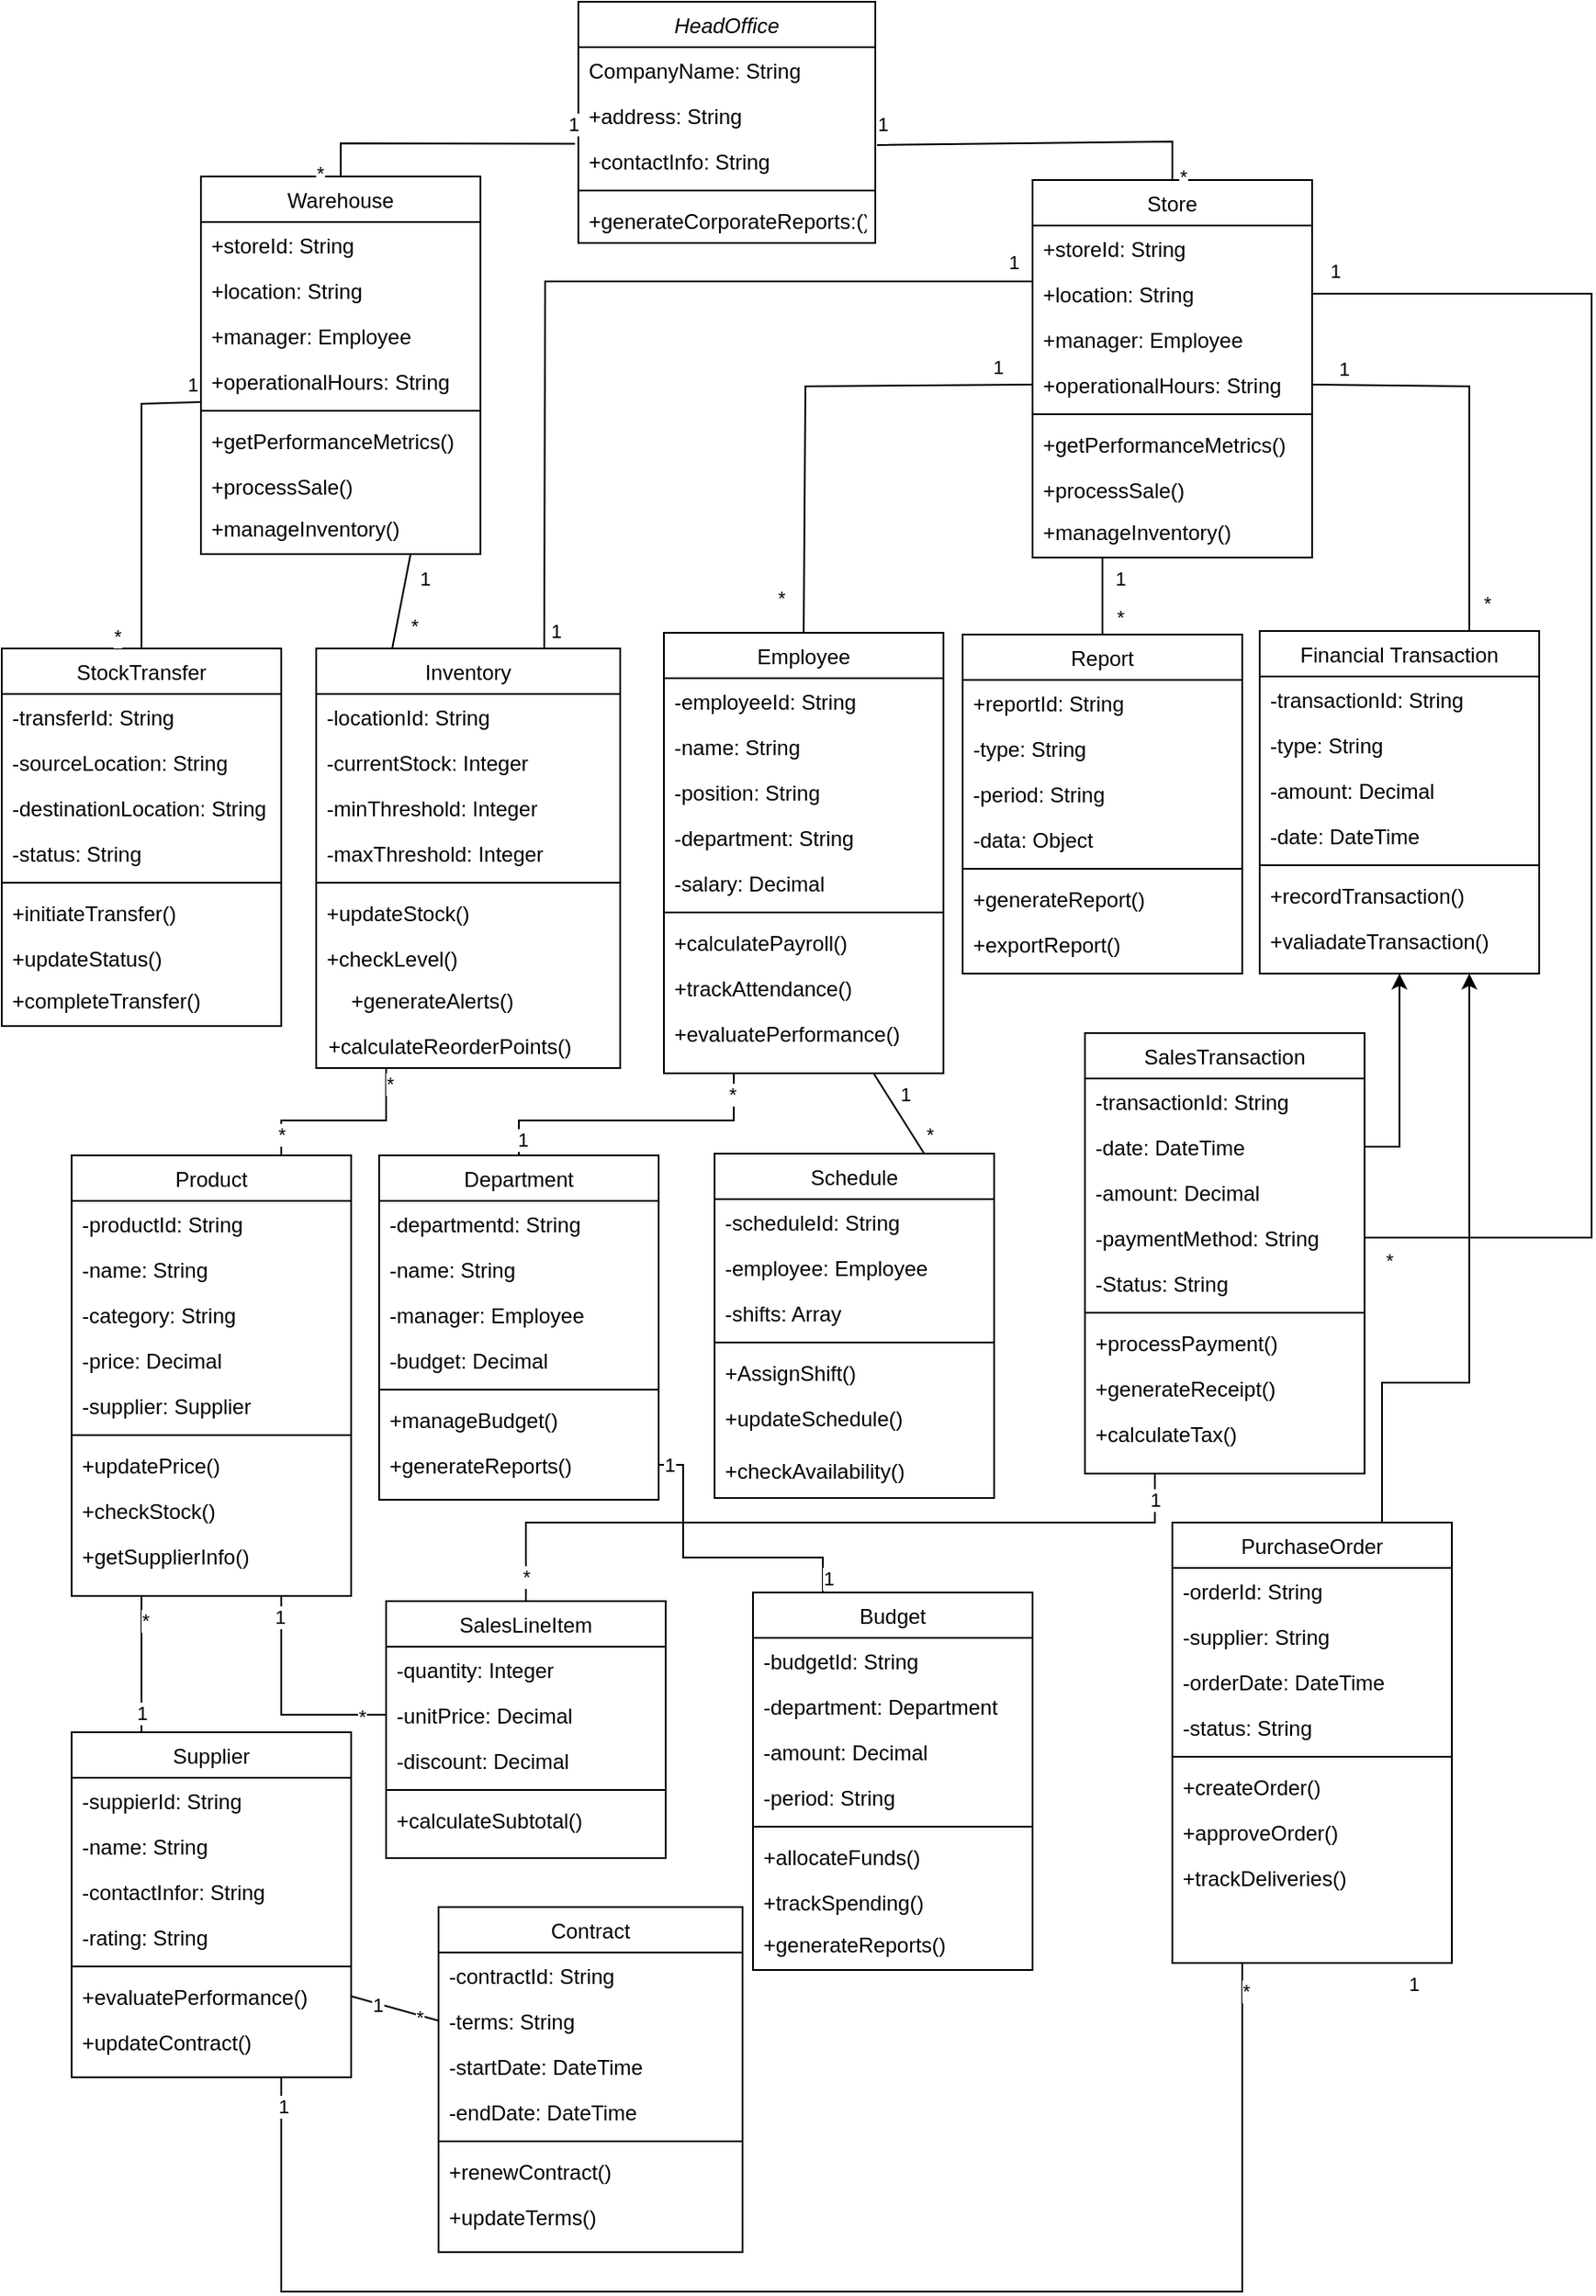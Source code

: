<mxfile version="26.0.2">
  <diagram id="C5RBs43oDa-KdzZeNtuy" name="Page-1">
    <mxGraphModel dx="1709" dy="708" grid="1" gridSize="10" guides="1" tooltips="1" connect="1" arrows="1" fold="1" page="1" pageScale="1" pageWidth="827" pageHeight="1169" math="0" shadow="0">
      <root>
        <mxCell id="WIyWlLk6GJQsqaUBKTNV-0" />
        <mxCell id="WIyWlLk6GJQsqaUBKTNV-1" parent="WIyWlLk6GJQsqaUBKTNV-0" />
        <mxCell id="zkfFHV4jXpPFQw0GAbJ--0" value="HeadOffice" style="swimlane;fontStyle=2;align=center;verticalAlign=top;childLayout=stackLayout;horizontal=1;startSize=26;horizontalStack=0;resizeParent=1;resizeLast=0;collapsible=1;marginBottom=0;rounded=0;shadow=0;strokeWidth=1;" parent="WIyWlLk6GJQsqaUBKTNV-1" vertex="1">
          <mxGeometry x="343" y="160" width="170" height="138" as="geometry">
            <mxRectangle x="230" y="140" width="160" height="26" as="alternateBounds" />
          </mxGeometry>
        </mxCell>
        <mxCell id="zkfFHV4jXpPFQw0GAbJ--1" value="CompanyName: String" style="text;align=left;verticalAlign=top;spacingLeft=4;spacingRight=4;overflow=hidden;rotatable=0;points=[[0,0.5],[1,0.5]];portConstraint=eastwest;" parent="zkfFHV4jXpPFQw0GAbJ--0" vertex="1">
          <mxGeometry y="26" width="170" height="26" as="geometry" />
        </mxCell>
        <mxCell id="zkfFHV4jXpPFQw0GAbJ--2" value="+address: String" style="text;align=left;verticalAlign=top;spacingLeft=4;spacingRight=4;overflow=hidden;rotatable=0;points=[[0,0.5],[1,0.5]];portConstraint=eastwest;rounded=0;shadow=0;html=0;" parent="zkfFHV4jXpPFQw0GAbJ--0" vertex="1">
          <mxGeometry y="52" width="170" height="26" as="geometry" />
        </mxCell>
        <mxCell id="zkfFHV4jXpPFQw0GAbJ--3" value="+contactInfo: String" style="text;align=left;verticalAlign=top;spacingLeft=4;spacingRight=4;overflow=hidden;rotatable=0;points=[[0,0.5],[1,0.5]];portConstraint=eastwest;rounded=0;shadow=0;html=0;" parent="zkfFHV4jXpPFQw0GAbJ--0" vertex="1">
          <mxGeometry y="78" width="170" height="26" as="geometry" />
        </mxCell>
        <mxCell id="zkfFHV4jXpPFQw0GAbJ--4" value="" style="line;html=1;strokeWidth=1;align=left;verticalAlign=middle;spacingTop=-1;spacingLeft=3;spacingRight=3;rotatable=0;labelPosition=right;points=[];portConstraint=eastwest;" parent="zkfFHV4jXpPFQw0GAbJ--0" vertex="1">
          <mxGeometry y="104" width="170" height="8" as="geometry" />
        </mxCell>
        <mxCell id="zkfFHV4jXpPFQw0GAbJ--5" value="+generateCorporateReports:()" style="text;align=left;verticalAlign=top;spacingLeft=4;spacingRight=4;overflow=hidden;rotatable=0;points=[[0,0.5],[1,0.5]];portConstraint=eastwest;" parent="zkfFHV4jXpPFQw0GAbJ--0" vertex="1">
          <mxGeometry y="112" width="170" height="26" as="geometry" />
        </mxCell>
        <mxCell id="zkfFHV4jXpPFQw0GAbJ--17" value="Store" style="swimlane;fontStyle=0;align=center;verticalAlign=top;childLayout=stackLayout;horizontal=1;startSize=26;horizontalStack=0;resizeParent=1;resizeLast=0;collapsible=1;marginBottom=0;rounded=0;shadow=0;strokeWidth=1;" parent="WIyWlLk6GJQsqaUBKTNV-1" vertex="1">
          <mxGeometry x="603" y="262" width="160" height="216" as="geometry">
            <mxRectangle x="550" y="140" width="160" height="26" as="alternateBounds" />
          </mxGeometry>
        </mxCell>
        <mxCell id="zkfFHV4jXpPFQw0GAbJ--18" value="+storeId: String" style="text;align=left;verticalAlign=top;spacingLeft=4;spacingRight=4;overflow=hidden;rotatable=0;points=[[0,0.5],[1,0.5]];portConstraint=eastwest;" parent="zkfFHV4jXpPFQw0GAbJ--17" vertex="1">
          <mxGeometry y="26" width="160" height="26" as="geometry" />
        </mxCell>
        <mxCell id="zkfFHV4jXpPFQw0GAbJ--19" value="+location: String" style="text;align=left;verticalAlign=top;spacingLeft=4;spacingRight=4;overflow=hidden;rotatable=0;points=[[0,0.5],[1,0.5]];portConstraint=eastwest;rounded=0;shadow=0;html=0;" parent="zkfFHV4jXpPFQw0GAbJ--17" vertex="1">
          <mxGeometry y="52" width="160" height="26" as="geometry" />
        </mxCell>
        <mxCell id="zkfFHV4jXpPFQw0GAbJ--20" value="+manager: Employee" style="text;align=left;verticalAlign=top;spacingLeft=4;spacingRight=4;overflow=hidden;rotatable=0;points=[[0,0.5],[1,0.5]];portConstraint=eastwest;rounded=0;shadow=0;html=0;" parent="zkfFHV4jXpPFQw0GAbJ--17" vertex="1">
          <mxGeometry y="78" width="160" height="26" as="geometry" />
        </mxCell>
        <mxCell id="zkfFHV4jXpPFQw0GAbJ--21" value="+operationalHours: String" style="text;align=left;verticalAlign=top;spacingLeft=4;spacingRight=4;overflow=hidden;rotatable=0;points=[[0,0.5],[1,0.5]];portConstraint=eastwest;rounded=0;shadow=0;html=0;" parent="zkfFHV4jXpPFQw0GAbJ--17" vertex="1">
          <mxGeometry y="104" width="160" height="26" as="geometry" />
        </mxCell>
        <mxCell id="zkfFHV4jXpPFQw0GAbJ--23" value="" style="line;html=1;strokeWidth=1;align=left;verticalAlign=middle;spacingTop=-1;spacingLeft=3;spacingRight=3;rotatable=0;labelPosition=right;points=[];portConstraint=eastwest;" parent="zkfFHV4jXpPFQw0GAbJ--17" vertex="1">
          <mxGeometry y="130" width="160" height="8" as="geometry" />
        </mxCell>
        <mxCell id="zkfFHV4jXpPFQw0GAbJ--24" value="+getPerformanceMetrics()" style="text;align=left;verticalAlign=top;spacingLeft=4;spacingRight=4;overflow=hidden;rotatable=0;points=[[0,0.5],[1,0.5]];portConstraint=eastwest;" parent="zkfFHV4jXpPFQw0GAbJ--17" vertex="1">
          <mxGeometry y="138" width="160" height="26" as="geometry" />
        </mxCell>
        <mxCell id="zkfFHV4jXpPFQw0GAbJ--25" value="+processSale()" style="text;align=left;verticalAlign=top;spacingLeft=4;spacingRight=4;overflow=hidden;rotatable=0;points=[[0,0.5],[1,0.5]];portConstraint=eastwest;" parent="zkfFHV4jXpPFQw0GAbJ--17" vertex="1">
          <mxGeometry y="164" width="160" height="26" as="geometry" />
        </mxCell>
        <mxCell id="4bJPrbGNWd6y70NHf2oy-0" value="+manageInventory()" style="text;align=left;verticalAlign=top;spacingLeft=4;spacingRight=4;overflow=hidden;rotatable=0;points=[[0,0.5],[1,0.5]];portConstraint=eastwest;" vertex="1" parent="WIyWlLk6GJQsqaUBKTNV-1">
          <mxGeometry x="603" y="450" width="160" height="26" as="geometry" />
        </mxCell>
        <mxCell id="4bJPrbGNWd6y70NHf2oy-1" value="" style="endArrow=none;html=1;rounded=0;exitX=1.006;exitY=1.154;exitDx=0;exitDy=0;exitPerimeter=0;entryX=0.5;entryY=0;entryDx=0;entryDy=0;" edge="1" parent="WIyWlLk6GJQsqaUBKTNV-1" source="zkfFHV4jXpPFQw0GAbJ--2" target="zkfFHV4jXpPFQw0GAbJ--17">
          <mxGeometry width="50" height="50" relative="1" as="geometry">
            <mxPoint x="513" y="400" as="sourcePoint" />
            <mxPoint x="773" y="280" as="targetPoint" />
            <Array as="points">
              <mxPoint x="683" y="240" />
            </Array>
          </mxGeometry>
        </mxCell>
        <mxCell id="4bJPrbGNWd6y70NHf2oy-2" value="1" style="edgeLabel;html=1;align=center;verticalAlign=middle;resizable=0;points=[];" vertex="1" connectable="0" parent="4bJPrbGNWd6y70NHf2oy-1">
          <mxGeometry x="-0.681" y="3" relative="1" as="geometry">
            <mxPoint x="-28" y="-9" as="offset" />
          </mxGeometry>
        </mxCell>
        <mxCell id="4bJPrbGNWd6y70NHf2oy-3" value="*" style="edgeLabel;html=1;align=center;verticalAlign=middle;resizable=0;points=[];" vertex="1" connectable="0" parent="4bJPrbGNWd6y70NHf2oy-1">
          <mxGeometry x="0.725" relative="1" as="geometry">
            <mxPoint x="10" y="20" as="offset" />
          </mxGeometry>
        </mxCell>
        <mxCell id="4bJPrbGNWd6y70NHf2oy-4" value="Warehouse" style="swimlane;fontStyle=0;align=center;verticalAlign=top;childLayout=stackLayout;horizontal=1;startSize=26;horizontalStack=0;resizeParent=1;resizeLast=0;collapsible=1;marginBottom=0;rounded=0;shadow=0;strokeWidth=1;" vertex="1" parent="WIyWlLk6GJQsqaUBKTNV-1">
          <mxGeometry x="127" y="260" width="160" height="216" as="geometry">
            <mxRectangle x="550" y="140" width="160" height="26" as="alternateBounds" />
          </mxGeometry>
        </mxCell>
        <mxCell id="4bJPrbGNWd6y70NHf2oy-5" value="+storeId: String" style="text;align=left;verticalAlign=top;spacingLeft=4;spacingRight=4;overflow=hidden;rotatable=0;points=[[0,0.5],[1,0.5]];portConstraint=eastwest;" vertex="1" parent="4bJPrbGNWd6y70NHf2oy-4">
          <mxGeometry y="26" width="160" height="26" as="geometry" />
        </mxCell>
        <mxCell id="4bJPrbGNWd6y70NHf2oy-6" value="+location: String" style="text;align=left;verticalAlign=top;spacingLeft=4;spacingRight=4;overflow=hidden;rotatable=0;points=[[0,0.5],[1,0.5]];portConstraint=eastwest;rounded=0;shadow=0;html=0;" vertex="1" parent="4bJPrbGNWd6y70NHf2oy-4">
          <mxGeometry y="52" width="160" height="26" as="geometry" />
        </mxCell>
        <mxCell id="4bJPrbGNWd6y70NHf2oy-7" value="+manager: Employee" style="text;align=left;verticalAlign=top;spacingLeft=4;spacingRight=4;overflow=hidden;rotatable=0;points=[[0,0.5],[1,0.5]];portConstraint=eastwest;rounded=0;shadow=0;html=0;" vertex="1" parent="4bJPrbGNWd6y70NHf2oy-4">
          <mxGeometry y="78" width="160" height="26" as="geometry" />
        </mxCell>
        <mxCell id="4bJPrbGNWd6y70NHf2oy-8" value="+operationalHours: String" style="text;align=left;verticalAlign=top;spacingLeft=4;spacingRight=4;overflow=hidden;rotatable=0;points=[[0,0.5],[1,0.5]];portConstraint=eastwest;rounded=0;shadow=0;html=0;" vertex="1" parent="4bJPrbGNWd6y70NHf2oy-4">
          <mxGeometry y="104" width="160" height="26" as="geometry" />
        </mxCell>
        <mxCell id="4bJPrbGNWd6y70NHf2oy-9" value="" style="line;html=1;strokeWidth=1;align=left;verticalAlign=middle;spacingTop=-1;spacingLeft=3;spacingRight=3;rotatable=0;labelPosition=right;points=[];portConstraint=eastwest;" vertex="1" parent="4bJPrbGNWd6y70NHf2oy-4">
          <mxGeometry y="130" width="160" height="8" as="geometry" />
        </mxCell>
        <mxCell id="4bJPrbGNWd6y70NHf2oy-10" value="+getPerformanceMetrics()" style="text;align=left;verticalAlign=top;spacingLeft=4;spacingRight=4;overflow=hidden;rotatable=0;points=[[0,0.5],[1,0.5]];portConstraint=eastwest;" vertex="1" parent="4bJPrbGNWd6y70NHf2oy-4">
          <mxGeometry y="138" width="160" height="26" as="geometry" />
        </mxCell>
        <mxCell id="4bJPrbGNWd6y70NHf2oy-11" value="+processSale()" style="text;align=left;verticalAlign=top;spacingLeft=4;spacingRight=4;overflow=hidden;rotatable=0;points=[[0,0.5],[1,0.5]];portConstraint=eastwest;" vertex="1" parent="4bJPrbGNWd6y70NHf2oy-4">
          <mxGeometry y="164" width="160" height="26" as="geometry" />
        </mxCell>
        <mxCell id="4bJPrbGNWd6y70NHf2oy-12" value="+manageInventory()" style="text;align=left;verticalAlign=top;spacingLeft=4;spacingRight=4;overflow=hidden;rotatable=0;points=[[0,0.5],[1,0.5]];portConstraint=eastwest;" vertex="1" parent="WIyWlLk6GJQsqaUBKTNV-1">
          <mxGeometry x="127" y="448" width="160" height="26" as="geometry" />
        </mxCell>
        <mxCell id="4bJPrbGNWd6y70NHf2oy-13" value="" style="endArrow=none;html=1;rounded=0;entryX=0.5;entryY=0;entryDx=0;entryDy=0;exitX=-0.011;exitY=0.123;exitDx=0;exitDy=0;exitPerimeter=0;" edge="1" parent="WIyWlLk6GJQsqaUBKTNV-1" source="zkfFHV4jXpPFQw0GAbJ--3" target="4bJPrbGNWd6y70NHf2oy-4">
          <mxGeometry width="50" height="50" relative="1" as="geometry">
            <mxPoint x="293" y="220" as="sourcePoint" />
            <mxPoint x="343" y="200" as="targetPoint" />
            <Array as="points">
              <mxPoint x="207" y="241" />
            </Array>
          </mxGeometry>
        </mxCell>
        <mxCell id="4bJPrbGNWd6y70NHf2oy-14" value="1" style="edgeLabel;html=1;align=center;verticalAlign=middle;resizable=0;points=[];" vertex="1" connectable="0" parent="4bJPrbGNWd6y70NHf2oy-13">
          <mxGeometry x="-0.681" y="3" relative="1" as="geometry">
            <mxPoint x="23" y="-14" as="offset" />
          </mxGeometry>
        </mxCell>
        <mxCell id="4bJPrbGNWd6y70NHf2oy-15" value="*" style="edgeLabel;html=1;align=center;verticalAlign=middle;resizable=0;points=[];" vertex="1" connectable="0" parent="4bJPrbGNWd6y70NHf2oy-13">
          <mxGeometry x="0.725" relative="1" as="geometry">
            <mxPoint x="-14" y="17" as="offset" />
          </mxGeometry>
        </mxCell>
        <mxCell id="4bJPrbGNWd6y70NHf2oy-24" value="Inventory" style="swimlane;fontStyle=0;align=center;verticalAlign=top;childLayout=stackLayout;horizontal=1;startSize=26;horizontalStack=0;resizeParent=1;resizeLast=0;collapsible=1;marginBottom=0;rounded=0;shadow=0;strokeWidth=1;" vertex="1" parent="WIyWlLk6GJQsqaUBKTNV-1">
          <mxGeometry x="193" y="530" width="174" height="240" as="geometry">
            <mxRectangle x="550" y="140" width="160" height="26" as="alternateBounds" />
          </mxGeometry>
        </mxCell>
        <mxCell id="4bJPrbGNWd6y70NHf2oy-25" value="-locationId: String" style="text;align=left;verticalAlign=top;spacingLeft=4;spacingRight=4;overflow=hidden;rotatable=0;points=[[0,0.5],[1,0.5]];portConstraint=eastwest;" vertex="1" parent="4bJPrbGNWd6y70NHf2oy-24">
          <mxGeometry y="26" width="174" height="26" as="geometry" />
        </mxCell>
        <mxCell id="4bJPrbGNWd6y70NHf2oy-26" value="-currentStock: Integer" style="text;align=left;verticalAlign=top;spacingLeft=4;spacingRight=4;overflow=hidden;rotatable=0;points=[[0,0.5],[1,0.5]];portConstraint=eastwest;rounded=0;shadow=0;html=0;" vertex="1" parent="4bJPrbGNWd6y70NHf2oy-24">
          <mxGeometry y="52" width="174" height="26" as="geometry" />
        </mxCell>
        <mxCell id="4bJPrbGNWd6y70NHf2oy-27" value="-minThreshold: Integer" style="text;align=left;verticalAlign=top;spacingLeft=4;spacingRight=4;overflow=hidden;rotatable=0;points=[[0,0.5],[1,0.5]];portConstraint=eastwest;rounded=0;shadow=0;html=0;" vertex="1" parent="4bJPrbGNWd6y70NHf2oy-24">
          <mxGeometry y="78" width="174" height="26" as="geometry" />
        </mxCell>
        <mxCell id="4bJPrbGNWd6y70NHf2oy-28" value="-maxThreshold: Integer" style="text;align=left;verticalAlign=top;spacingLeft=4;spacingRight=4;overflow=hidden;rotatable=0;points=[[0,0.5],[1,0.5]];portConstraint=eastwest;rounded=0;shadow=0;html=0;" vertex="1" parent="4bJPrbGNWd6y70NHf2oy-24">
          <mxGeometry y="104" width="174" height="26" as="geometry" />
        </mxCell>
        <mxCell id="4bJPrbGNWd6y70NHf2oy-29" value="" style="line;html=1;strokeWidth=1;align=left;verticalAlign=middle;spacingTop=-1;spacingLeft=3;spacingRight=3;rotatable=0;labelPosition=right;points=[];portConstraint=eastwest;" vertex="1" parent="4bJPrbGNWd6y70NHf2oy-24">
          <mxGeometry y="130" width="174" height="8" as="geometry" />
        </mxCell>
        <mxCell id="4bJPrbGNWd6y70NHf2oy-30" value="+updateStock()" style="text;align=left;verticalAlign=top;spacingLeft=4;spacingRight=4;overflow=hidden;rotatable=0;points=[[0,0.5],[1,0.5]];portConstraint=eastwest;" vertex="1" parent="4bJPrbGNWd6y70NHf2oy-24">
          <mxGeometry y="138" width="174" height="26" as="geometry" />
        </mxCell>
        <mxCell id="4bJPrbGNWd6y70NHf2oy-31" value="+checkLevel()" style="text;align=left;verticalAlign=top;spacingLeft=4;spacingRight=4;overflow=hidden;rotatable=0;points=[[0,0.5],[1,0.5]];portConstraint=eastwest;" vertex="1" parent="4bJPrbGNWd6y70NHf2oy-24">
          <mxGeometry y="164" width="174" height="26" as="geometry" />
        </mxCell>
        <mxCell id="4bJPrbGNWd6y70NHf2oy-32" value="+generateAlerts()" style="text;align=left;verticalAlign=top;spacingLeft=4;spacingRight=4;overflow=hidden;rotatable=0;points=[[0,0.5],[1,0.5]];portConstraint=eastwest;" vertex="1" parent="WIyWlLk6GJQsqaUBKTNV-1">
          <mxGeometry x="207" y="718" width="160" height="26" as="geometry" />
        </mxCell>
        <mxCell id="4bJPrbGNWd6y70NHf2oy-33" value="StockTransfer" style="swimlane;fontStyle=0;align=center;verticalAlign=top;childLayout=stackLayout;horizontal=1;startSize=26;horizontalStack=0;resizeParent=1;resizeLast=0;collapsible=1;marginBottom=0;rounded=0;shadow=0;strokeWidth=1;" vertex="1" parent="WIyWlLk6GJQsqaUBKTNV-1">
          <mxGeometry x="13" y="530" width="160" height="216" as="geometry">
            <mxRectangle x="550" y="140" width="160" height="26" as="alternateBounds" />
          </mxGeometry>
        </mxCell>
        <mxCell id="4bJPrbGNWd6y70NHf2oy-34" value="-transferId: String" style="text;align=left;verticalAlign=top;spacingLeft=4;spacingRight=4;overflow=hidden;rotatable=0;points=[[0,0.5],[1,0.5]];portConstraint=eastwest;" vertex="1" parent="4bJPrbGNWd6y70NHf2oy-33">
          <mxGeometry y="26" width="160" height="26" as="geometry" />
        </mxCell>
        <mxCell id="4bJPrbGNWd6y70NHf2oy-35" value="-sourceLocation: String" style="text;align=left;verticalAlign=top;spacingLeft=4;spacingRight=4;overflow=hidden;rotatable=0;points=[[0,0.5],[1,0.5]];portConstraint=eastwest;rounded=0;shadow=0;html=0;" vertex="1" parent="4bJPrbGNWd6y70NHf2oy-33">
          <mxGeometry y="52" width="160" height="26" as="geometry" />
        </mxCell>
        <mxCell id="4bJPrbGNWd6y70NHf2oy-36" value="-destinationLocation: String" style="text;align=left;verticalAlign=top;spacingLeft=4;spacingRight=4;overflow=hidden;rotatable=0;points=[[0,0.5],[1,0.5]];portConstraint=eastwest;rounded=0;shadow=0;html=0;" vertex="1" parent="4bJPrbGNWd6y70NHf2oy-33">
          <mxGeometry y="78" width="160" height="26" as="geometry" />
        </mxCell>
        <mxCell id="4bJPrbGNWd6y70NHf2oy-37" value="-status: String" style="text;align=left;verticalAlign=top;spacingLeft=4;spacingRight=4;overflow=hidden;rotatable=0;points=[[0,0.5],[1,0.5]];portConstraint=eastwest;rounded=0;shadow=0;html=0;" vertex="1" parent="4bJPrbGNWd6y70NHf2oy-33">
          <mxGeometry y="104" width="160" height="26" as="geometry" />
        </mxCell>
        <mxCell id="4bJPrbGNWd6y70NHf2oy-38" value="" style="line;html=1;strokeWidth=1;align=left;verticalAlign=middle;spacingTop=-1;spacingLeft=3;spacingRight=3;rotatable=0;labelPosition=right;points=[];portConstraint=eastwest;" vertex="1" parent="4bJPrbGNWd6y70NHf2oy-33">
          <mxGeometry y="130" width="160" height="8" as="geometry" />
        </mxCell>
        <mxCell id="4bJPrbGNWd6y70NHf2oy-39" value="+initiateTransfer()" style="text;align=left;verticalAlign=top;spacingLeft=4;spacingRight=4;overflow=hidden;rotatable=0;points=[[0,0.5],[1,0.5]];portConstraint=eastwest;" vertex="1" parent="4bJPrbGNWd6y70NHf2oy-33">
          <mxGeometry y="138" width="160" height="26" as="geometry" />
        </mxCell>
        <mxCell id="4bJPrbGNWd6y70NHf2oy-40" value="+updateStatus()" style="text;align=left;verticalAlign=top;spacingLeft=4;spacingRight=4;overflow=hidden;rotatable=0;points=[[0,0.5],[1,0.5]];portConstraint=eastwest;" vertex="1" parent="4bJPrbGNWd6y70NHf2oy-33">
          <mxGeometry y="164" width="160" height="26" as="geometry" />
        </mxCell>
        <mxCell id="4bJPrbGNWd6y70NHf2oy-41" value="+completeTransfer()" style="text;align=left;verticalAlign=top;spacingLeft=4;spacingRight=4;overflow=hidden;rotatable=0;points=[[0,0.5],[1,0.5]];portConstraint=eastwest;" vertex="1" parent="WIyWlLk6GJQsqaUBKTNV-1">
          <mxGeometry x="13" y="718" width="160" height="26" as="geometry" />
        </mxCell>
        <mxCell id="4bJPrbGNWd6y70NHf2oy-42" value="Employee" style="swimlane;fontStyle=0;align=center;verticalAlign=top;childLayout=stackLayout;horizontal=1;startSize=26;horizontalStack=0;resizeParent=1;resizeLast=0;collapsible=1;marginBottom=0;rounded=0;shadow=0;strokeWidth=1;" vertex="1" parent="WIyWlLk6GJQsqaUBKTNV-1">
          <mxGeometry x="392" y="521" width="160" height="252" as="geometry">
            <mxRectangle x="550" y="140" width="160" height="26" as="alternateBounds" />
          </mxGeometry>
        </mxCell>
        <mxCell id="4bJPrbGNWd6y70NHf2oy-43" value="-employeeId: String" style="text;align=left;verticalAlign=top;spacingLeft=4;spacingRight=4;overflow=hidden;rotatable=0;points=[[0,0.5],[1,0.5]];portConstraint=eastwest;" vertex="1" parent="4bJPrbGNWd6y70NHf2oy-42">
          <mxGeometry y="26" width="160" height="26" as="geometry" />
        </mxCell>
        <mxCell id="4bJPrbGNWd6y70NHf2oy-44" value="-name: String" style="text;align=left;verticalAlign=top;spacingLeft=4;spacingRight=4;overflow=hidden;rotatable=0;points=[[0,0.5],[1,0.5]];portConstraint=eastwest;rounded=0;shadow=0;html=0;" vertex="1" parent="4bJPrbGNWd6y70NHf2oy-42">
          <mxGeometry y="52" width="160" height="26" as="geometry" />
        </mxCell>
        <mxCell id="4bJPrbGNWd6y70NHf2oy-45" value="-position: String" style="text;align=left;verticalAlign=top;spacingLeft=4;spacingRight=4;overflow=hidden;rotatable=0;points=[[0,0.5],[1,0.5]];portConstraint=eastwest;rounded=0;shadow=0;html=0;" vertex="1" parent="4bJPrbGNWd6y70NHf2oy-42">
          <mxGeometry y="78" width="160" height="26" as="geometry" />
        </mxCell>
        <mxCell id="4bJPrbGNWd6y70NHf2oy-46" value="-department: String" style="text;align=left;verticalAlign=top;spacingLeft=4;spacingRight=4;overflow=hidden;rotatable=0;points=[[0,0.5],[1,0.5]];portConstraint=eastwest;rounded=0;shadow=0;html=0;" vertex="1" parent="4bJPrbGNWd6y70NHf2oy-42">
          <mxGeometry y="104" width="160" height="26" as="geometry" />
        </mxCell>
        <mxCell id="4bJPrbGNWd6y70NHf2oy-70" value="-salary: Decimal" style="text;align=left;verticalAlign=top;spacingLeft=4;spacingRight=4;overflow=hidden;rotatable=0;points=[[0,0.5],[1,0.5]];portConstraint=eastwest;rounded=0;shadow=0;html=0;" vertex="1" parent="4bJPrbGNWd6y70NHf2oy-42">
          <mxGeometry y="130" width="160" height="26" as="geometry" />
        </mxCell>
        <mxCell id="4bJPrbGNWd6y70NHf2oy-47" value="" style="line;html=1;strokeWidth=1;align=left;verticalAlign=middle;spacingTop=-1;spacingLeft=3;spacingRight=3;rotatable=0;labelPosition=right;points=[];portConstraint=eastwest;" vertex="1" parent="4bJPrbGNWd6y70NHf2oy-42">
          <mxGeometry y="156" width="160" height="8" as="geometry" />
        </mxCell>
        <mxCell id="4bJPrbGNWd6y70NHf2oy-50" value="+calculatePayroll()" style="text;align=left;verticalAlign=top;spacingLeft=4;spacingRight=4;overflow=hidden;rotatable=0;points=[[0,0.5],[1,0.5]];portConstraint=eastwest;" vertex="1" parent="4bJPrbGNWd6y70NHf2oy-42">
          <mxGeometry y="164" width="160" height="26" as="geometry" />
        </mxCell>
        <mxCell id="4bJPrbGNWd6y70NHf2oy-48" value="+trackAttendance()" style="text;align=left;verticalAlign=top;spacingLeft=4;spacingRight=4;overflow=hidden;rotatable=0;points=[[0,0.5],[1,0.5]];portConstraint=eastwest;" vertex="1" parent="4bJPrbGNWd6y70NHf2oy-42">
          <mxGeometry y="190" width="160" height="26" as="geometry" />
        </mxCell>
        <mxCell id="4bJPrbGNWd6y70NHf2oy-49" value="+evaluatePerformance()" style="text;align=left;verticalAlign=top;spacingLeft=4;spacingRight=4;overflow=hidden;rotatable=0;points=[[0,0.5],[1,0.5]];portConstraint=eastwest;" vertex="1" parent="4bJPrbGNWd6y70NHf2oy-42">
          <mxGeometry y="216" width="160" height="26" as="geometry" />
        </mxCell>
        <mxCell id="4bJPrbGNWd6y70NHf2oy-51" value="Report" style="swimlane;fontStyle=0;align=center;verticalAlign=top;childLayout=stackLayout;horizontal=1;startSize=26;horizontalStack=0;resizeParent=1;resizeLast=0;collapsible=1;marginBottom=0;rounded=0;shadow=0;strokeWidth=1;" vertex="1" parent="WIyWlLk6GJQsqaUBKTNV-1">
          <mxGeometry x="563" y="522" width="160" height="194" as="geometry">
            <mxRectangle x="550" y="140" width="160" height="26" as="alternateBounds" />
          </mxGeometry>
        </mxCell>
        <mxCell id="4bJPrbGNWd6y70NHf2oy-52" value="+reportId: String" style="text;align=left;verticalAlign=top;spacingLeft=4;spacingRight=4;overflow=hidden;rotatable=0;points=[[0,0.5],[1,0.5]];portConstraint=eastwest;" vertex="1" parent="4bJPrbGNWd6y70NHf2oy-51">
          <mxGeometry y="26" width="160" height="26" as="geometry" />
        </mxCell>
        <mxCell id="4bJPrbGNWd6y70NHf2oy-53" value="-type: String" style="text;align=left;verticalAlign=top;spacingLeft=4;spacingRight=4;overflow=hidden;rotatable=0;points=[[0,0.5],[1,0.5]];portConstraint=eastwest;rounded=0;shadow=0;html=0;" vertex="1" parent="4bJPrbGNWd6y70NHf2oy-51">
          <mxGeometry y="52" width="160" height="26" as="geometry" />
        </mxCell>
        <mxCell id="4bJPrbGNWd6y70NHf2oy-54" value="-period: String" style="text;align=left;verticalAlign=top;spacingLeft=4;spacingRight=4;overflow=hidden;rotatable=0;points=[[0,0.5],[1,0.5]];portConstraint=eastwest;rounded=0;shadow=0;html=0;" vertex="1" parent="4bJPrbGNWd6y70NHf2oy-51">
          <mxGeometry y="78" width="160" height="26" as="geometry" />
        </mxCell>
        <mxCell id="4bJPrbGNWd6y70NHf2oy-55" value="-data: Object" style="text;align=left;verticalAlign=top;spacingLeft=4;spacingRight=4;overflow=hidden;rotatable=0;points=[[0,0.5],[1,0.5]];portConstraint=eastwest;rounded=0;shadow=0;html=0;" vertex="1" parent="4bJPrbGNWd6y70NHf2oy-51">
          <mxGeometry y="104" width="160" height="26" as="geometry" />
        </mxCell>
        <mxCell id="4bJPrbGNWd6y70NHf2oy-56" value="" style="line;html=1;strokeWidth=1;align=left;verticalAlign=middle;spacingTop=-1;spacingLeft=3;spacingRight=3;rotatable=0;labelPosition=right;points=[];portConstraint=eastwest;" vertex="1" parent="4bJPrbGNWd6y70NHf2oy-51">
          <mxGeometry y="130" width="160" height="8" as="geometry" />
        </mxCell>
        <mxCell id="4bJPrbGNWd6y70NHf2oy-57" value="+generateReport()" style="text;align=left;verticalAlign=top;spacingLeft=4;spacingRight=4;overflow=hidden;rotatable=0;points=[[0,0.5],[1,0.5]];portConstraint=eastwest;" vertex="1" parent="4bJPrbGNWd6y70NHf2oy-51">
          <mxGeometry y="138" width="160" height="26" as="geometry" />
        </mxCell>
        <mxCell id="4bJPrbGNWd6y70NHf2oy-58" value="+exportReport()" style="text;align=left;verticalAlign=top;spacingLeft=4;spacingRight=4;overflow=hidden;rotatable=0;points=[[0,0.5],[1,0.5]];portConstraint=eastwest;" vertex="1" parent="4bJPrbGNWd6y70NHf2oy-51">
          <mxGeometry y="164" width="160" height="26" as="geometry" />
        </mxCell>
        <mxCell id="4bJPrbGNWd6y70NHf2oy-60" value="Financial Transaction" style="swimlane;fontStyle=0;align=center;verticalAlign=top;childLayout=stackLayout;horizontal=1;startSize=26;horizontalStack=0;resizeParent=1;resizeLast=0;collapsible=1;marginBottom=0;rounded=0;shadow=0;strokeWidth=1;" vertex="1" parent="WIyWlLk6GJQsqaUBKTNV-1">
          <mxGeometry x="733" y="520" width="160" height="196" as="geometry">
            <mxRectangle x="550" y="140" width="160" height="26" as="alternateBounds" />
          </mxGeometry>
        </mxCell>
        <mxCell id="4bJPrbGNWd6y70NHf2oy-61" value="-transactionId: String" style="text;align=left;verticalAlign=top;spacingLeft=4;spacingRight=4;overflow=hidden;rotatable=0;points=[[0,0.5],[1,0.5]];portConstraint=eastwest;" vertex="1" parent="4bJPrbGNWd6y70NHf2oy-60">
          <mxGeometry y="26" width="160" height="26" as="geometry" />
        </mxCell>
        <mxCell id="4bJPrbGNWd6y70NHf2oy-62" value="-type: String" style="text;align=left;verticalAlign=top;spacingLeft=4;spacingRight=4;overflow=hidden;rotatable=0;points=[[0,0.5],[1,0.5]];portConstraint=eastwest;rounded=0;shadow=0;html=0;" vertex="1" parent="4bJPrbGNWd6y70NHf2oy-60">
          <mxGeometry y="52" width="160" height="26" as="geometry" />
        </mxCell>
        <mxCell id="4bJPrbGNWd6y70NHf2oy-63" value="-amount: Decimal" style="text;align=left;verticalAlign=top;spacingLeft=4;spacingRight=4;overflow=hidden;rotatable=0;points=[[0,0.5],[1,0.5]];portConstraint=eastwest;rounded=0;shadow=0;html=0;" vertex="1" parent="4bJPrbGNWd6y70NHf2oy-60">
          <mxGeometry y="78" width="160" height="26" as="geometry" />
        </mxCell>
        <mxCell id="4bJPrbGNWd6y70NHf2oy-64" value="-date: DateTime" style="text;align=left;verticalAlign=top;spacingLeft=4;spacingRight=4;overflow=hidden;rotatable=0;points=[[0,0.5],[1,0.5]];portConstraint=eastwest;rounded=0;shadow=0;html=0;" vertex="1" parent="4bJPrbGNWd6y70NHf2oy-60">
          <mxGeometry y="104" width="160" height="26" as="geometry" />
        </mxCell>
        <mxCell id="4bJPrbGNWd6y70NHf2oy-65" value="" style="line;html=1;strokeWidth=1;align=left;verticalAlign=middle;spacingTop=-1;spacingLeft=3;spacingRight=3;rotatable=0;labelPosition=right;points=[];portConstraint=eastwest;" vertex="1" parent="4bJPrbGNWd6y70NHf2oy-60">
          <mxGeometry y="130" width="160" height="8" as="geometry" />
        </mxCell>
        <mxCell id="4bJPrbGNWd6y70NHf2oy-66" value="+recordTransaction()" style="text;align=left;verticalAlign=top;spacingLeft=4;spacingRight=4;overflow=hidden;rotatable=0;points=[[0,0.5],[1,0.5]];portConstraint=eastwest;" vertex="1" parent="4bJPrbGNWd6y70NHf2oy-60">
          <mxGeometry y="138" width="160" height="26" as="geometry" />
        </mxCell>
        <mxCell id="4bJPrbGNWd6y70NHf2oy-67" value="+valiadateTransaction()" style="text;align=left;verticalAlign=top;spacingLeft=4;spacingRight=4;overflow=hidden;rotatable=0;points=[[0,0.5],[1,0.5]];portConstraint=eastwest;" vertex="1" parent="4bJPrbGNWd6y70NHf2oy-60">
          <mxGeometry y="164" width="160" height="26" as="geometry" />
        </mxCell>
        <mxCell id="4bJPrbGNWd6y70NHf2oy-69" value="+calculateReorderPoints()" style="text;align=left;verticalAlign=top;spacingLeft=4;spacingRight=4;overflow=hidden;rotatable=0;points=[[0,0.5],[1,0.5]];portConstraint=eastwest;" vertex="1" parent="WIyWlLk6GJQsqaUBKTNV-1">
          <mxGeometry x="194" y="744" width="160" height="26" as="geometry" />
        </mxCell>
        <mxCell id="4bJPrbGNWd6y70NHf2oy-71" value="" style="endArrow=none;html=1;rounded=0;entryX=0.5;entryY=0;entryDx=0;entryDy=0;exitX=-0.011;exitY=0.123;exitDx=0;exitDy=0;exitPerimeter=0;" edge="1" parent="WIyWlLk6GJQsqaUBKTNV-1" target="4bJPrbGNWd6y70NHf2oy-33">
          <mxGeometry width="50" height="50" relative="1" as="geometry">
            <mxPoint x="127" y="389" as="sourcePoint" />
            <mxPoint x="-7" y="448" as="targetPoint" />
            <Array as="points">
              <mxPoint x="93" y="390" />
            </Array>
          </mxGeometry>
        </mxCell>
        <mxCell id="4bJPrbGNWd6y70NHf2oy-72" value="1" style="edgeLabel;html=1;align=center;verticalAlign=middle;resizable=0;points=[];" vertex="1" connectable="0" parent="4bJPrbGNWd6y70NHf2oy-71">
          <mxGeometry x="-0.681" y="3" relative="1" as="geometry">
            <mxPoint x="23" y="-14" as="offset" />
          </mxGeometry>
        </mxCell>
        <mxCell id="4bJPrbGNWd6y70NHf2oy-73" value="*" style="edgeLabel;html=1;align=center;verticalAlign=middle;resizable=0;points=[];" vertex="1" connectable="0" parent="4bJPrbGNWd6y70NHf2oy-71">
          <mxGeometry x="0.725" relative="1" as="geometry">
            <mxPoint x="-14" y="17" as="offset" />
          </mxGeometry>
        </mxCell>
        <mxCell id="4bJPrbGNWd6y70NHf2oy-77" value="" style="endArrow=none;html=1;rounded=0;entryX=0.5;entryY=0;entryDx=0;entryDy=0;exitX=0;exitY=0.5;exitDx=0;exitDy=0;" edge="1" parent="WIyWlLk6GJQsqaUBKTNV-1" source="zkfFHV4jXpPFQw0GAbJ--21" target="4bJPrbGNWd6y70NHf2oy-42">
          <mxGeometry width="50" height="50" relative="1" as="geometry">
            <mxPoint x="557" y="389" as="sourcePoint" />
            <mxPoint x="423" y="448" as="targetPoint" />
            <Array as="points">
              <mxPoint x="473" y="380" />
            </Array>
          </mxGeometry>
        </mxCell>
        <mxCell id="4bJPrbGNWd6y70NHf2oy-78" value="1" style="edgeLabel;html=1;align=center;verticalAlign=middle;resizable=0;points=[];" vertex="1" connectable="0" parent="4bJPrbGNWd6y70NHf2oy-77">
          <mxGeometry x="-0.681" y="3" relative="1" as="geometry">
            <mxPoint x="23" y="-14" as="offset" />
          </mxGeometry>
        </mxCell>
        <mxCell id="4bJPrbGNWd6y70NHf2oy-79" value="*" style="edgeLabel;html=1;align=center;verticalAlign=middle;resizable=0;points=[];" vertex="1" connectable="0" parent="4bJPrbGNWd6y70NHf2oy-77">
          <mxGeometry x="0.725" relative="1" as="geometry">
            <mxPoint x="-14" y="17" as="offset" />
          </mxGeometry>
        </mxCell>
        <mxCell id="4bJPrbGNWd6y70NHf2oy-80" value="" style="endArrow=none;html=1;rounded=0;entryX=0.25;entryY=1;entryDx=0;entryDy=0;exitX=0.5;exitY=0;exitDx=0;exitDy=0;" edge="1" parent="WIyWlLk6GJQsqaUBKTNV-1" source="4bJPrbGNWd6y70NHf2oy-51" target="zkfFHV4jXpPFQw0GAbJ--17">
          <mxGeometry width="50" height="50" relative="1" as="geometry">
            <mxPoint x="533" y="530" as="sourcePoint" />
            <mxPoint x="583" y="480" as="targetPoint" />
          </mxGeometry>
        </mxCell>
        <mxCell id="4bJPrbGNWd6y70NHf2oy-81" value="1" style="edgeLabel;html=1;align=center;verticalAlign=middle;resizable=0;points=[];" vertex="1" connectable="0" parent="4bJPrbGNWd6y70NHf2oy-80">
          <mxGeometry x="0.482" relative="1" as="geometry">
            <mxPoint x="10" as="offset" />
          </mxGeometry>
        </mxCell>
        <mxCell id="4bJPrbGNWd6y70NHf2oy-82" value="*" style="edgeLabel;html=1;align=center;verticalAlign=middle;resizable=0;points=[];" vertex="1" connectable="0" parent="4bJPrbGNWd6y70NHf2oy-80">
          <mxGeometry x="-0.518" y="-1" relative="1" as="geometry">
            <mxPoint x="9" as="offset" />
          </mxGeometry>
        </mxCell>
        <mxCell id="4bJPrbGNWd6y70NHf2oy-84" value="" style="endArrow=none;html=1;rounded=0;exitX=1;exitY=0.5;exitDx=0;exitDy=0;entryX=0.75;entryY=0;entryDx=0;entryDy=0;" edge="1" parent="WIyWlLk6GJQsqaUBKTNV-1" source="zkfFHV4jXpPFQw0GAbJ--21" target="4bJPrbGNWd6y70NHf2oy-60">
          <mxGeometry width="50" height="50" relative="1" as="geometry">
            <mxPoint x="533" y="430" as="sourcePoint" />
            <mxPoint x="583" y="380" as="targetPoint" />
            <Array as="points">
              <mxPoint x="853" y="380" />
            </Array>
          </mxGeometry>
        </mxCell>
        <mxCell id="4bJPrbGNWd6y70NHf2oy-86" value="1" style="edgeLabel;html=1;align=center;verticalAlign=middle;resizable=0;points=[];" vertex="1" connectable="0" parent="4bJPrbGNWd6y70NHf2oy-84">
          <mxGeometry x="-0.845" y="-1" relative="1" as="geometry">
            <mxPoint y="-10" as="offset" />
          </mxGeometry>
        </mxCell>
        <mxCell id="4bJPrbGNWd6y70NHf2oy-87" value="*" style="edgeLabel;html=1;align=center;verticalAlign=middle;resizable=0;points=[];" vertex="1" connectable="0" parent="4bJPrbGNWd6y70NHf2oy-84">
          <mxGeometry x="0.856" y="2" relative="1" as="geometry">
            <mxPoint x="8" as="offset" />
          </mxGeometry>
        </mxCell>
        <mxCell id="4bJPrbGNWd6y70NHf2oy-88" value="" style="endArrow=none;html=1;rounded=0;entryX=0.75;entryY=1;entryDx=0;entryDy=0;exitX=0.25;exitY=0;exitDx=0;exitDy=0;" edge="1" parent="WIyWlLk6GJQsqaUBKTNV-1" source="4bJPrbGNWd6y70NHf2oy-24" target="4bJPrbGNWd6y70NHf2oy-4">
          <mxGeometry width="50" height="50" relative="1" as="geometry">
            <mxPoint x="653" y="532" as="sourcePoint" />
            <mxPoint x="653" y="488" as="targetPoint" />
          </mxGeometry>
        </mxCell>
        <mxCell id="4bJPrbGNWd6y70NHf2oy-89" value="1" style="edgeLabel;html=1;align=center;verticalAlign=middle;resizable=0;points=[];" vertex="1" connectable="0" parent="4bJPrbGNWd6y70NHf2oy-88">
          <mxGeometry x="0.482" relative="1" as="geometry">
            <mxPoint x="10" as="offset" />
          </mxGeometry>
        </mxCell>
        <mxCell id="4bJPrbGNWd6y70NHf2oy-90" value="*" style="edgeLabel;html=1;align=center;verticalAlign=middle;resizable=0;points=[];" vertex="1" connectable="0" parent="4bJPrbGNWd6y70NHf2oy-88">
          <mxGeometry x="-0.518" y="-1" relative="1" as="geometry">
            <mxPoint x="9" as="offset" />
          </mxGeometry>
        </mxCell>
        <mxCell id="4bJPrbGNWd6y70NHf2oy-91" value="Schedule" style="swimlane;fontStyle=0;align=center;verticalAlign=top;childLayout=stackLayout;horizontal=1;startSize=26;horizontalStack=0;resizeParent=1;resizeLast=0;collapsible=1;marginBottom=0;rounded=0;shadow=0;strokeWidth=1;" vertex="1" parent="WIyWlLk6GJQsqaUBKTNV-1">
          <mxGeometry x="421" y="819" width="160" height="197" as="geometry">
            <mxRectangle x="550" y="140" width="160" height="26" as="alternateBounds" />
          </mxGeometry>
        </mxCell>
        <mxCell id="4bJPrbGNWd6y70NHf2oy-92" value="-scheduleId: String" style="text;align=left;verticalAlign=top;spacingLeft=4;spacingRight=4;overflow=hidden;rotatable=0;points=[[0,0.5],[1,0.5]];portConstraint=eastwest;" vertex="1" parent="4bJPrbGNWd6y70NHf2oy-91">
          <mxGeometry y="26" width="160" height="26" as="geometry" />
        </mxCell>
        <mxCell id="4bJPrbGNWd6y70NHf2oy-93" value="-employee: Employee" style="text;align=left;verticalAlign=top;spacingLeft=4;spacingRight=4;overflow=hidden;rotatable=0;points=[[0,0.5],[1,0.5]];portConstraint=eastwest;rounded=0;shadow=0;html=0;" vertex="1" parent="4bJPrbGNWd6y70NHf2oy-91">
          <mxGeometry y="52" width="160" height="26" as="geometry" />
        </mxCell>
        <mxCell id="4bJPrbGNWd6y70NHf2oy-94" value="-shifts: Array" style="text;align=left;verticalAlign=top;spacingLeft=4;spacingRight=4;overflow=hidden;rotatable=0;points=[[0,0.5],[1,0.5]];portConstraint=eastwest;rounded=0;shadow=0;html=0;" vertex="1" parent="4bJPrbGNWd6y70NHf2oy-91">
          <mxGeometry y="78" width="160" height="26" as="geometry" />
        </mxCell>
        <mxCell id="4bJPrbGNWd6y70NHf2oy-96" value="" style="line;html=1;strokeWidth=1;align=left;verticalAlign=middle;spacingTop=-1;spacingLeft=3;spacingRight=3;rotatable=0;labelPosition=right;points=[];portConstraint=eastwest;" vertex="1" parent="4bJPrbGNWd6y70NHf2oy-91">
          <mxGeometry y="104" width="160" height="8" as="geometry" />
        </mxCell>
        <mxCell id="4bJPrbGNWd6y70NHf2oy-97" value="+AssignShift()" style="text;align=left;verticalAlign=top;spacingLeft=4;spacingRight=4;overflow=hidden;rotatable=0;points=[[0,0.5],[1,0.5]];portConstraint=eastwest;" vertex="1" parent="4bJPrbGNWd6y70NHf2oy-91">
          <mxGeometry y="112" width="160" height="26" as="geometry" />
        </mxCell>
        <mxCell id="4bJPrbGNWd6y70NHf2oy-98" value="+updateSchedule()" style="text;align=left;verticalAlign=top;spacingLeft=4;spacingRight=4;overflow=hidden;rotatable=0;points=[[0,0.5],[1,0.5]];portConstraint=eastwest;" vertex="1" parent="4bJPrbGNWd6y70NHf2oy-91">
          <mxGeometry y="138" width="160" height="26" as="geometry" />
        </mxCell>
        <mxCell id="4bJPrbGNWd6y70NHf2oy-99" value="+checkAvailability()" style="text;align=left;verticalAlign=top;spacingLeft=4;spacingRight=4;overflow=hidden;rotatable=0;points=[[0,0.5],[1,0.5]];portConstraint=eastwest;" vertex="1" parent="WIyWlLk6GJQsqaUBKTNV-1">
          <mxGeometry x="421" y="987" width="160" height="26" as="geometry" />
        </mxCell>
        <mxCell id="4bJPrbGNWd6y70NHf2oy-100" value="Department" style="swimlane;fontStyle=0;align=center;verticalAlign=top;childLayout=stackLayout;horizontal=1;startSize=26;horizontalStack=0;resizeParent=1;resizeLast=0;collapsible=1;marginBottom=0;rounded=0;shadow=0;strokeWidth=1;" vertex="1" parent="WIyWlLk6GJQsqaUBKTNV-1">
          <mxGeometry x="229" y="820" width="160" height="197" as="geometry">
            <mxRectangle x="550" y="140" width="160" height="26" as="alternateBounds" />
          </mxGeometry>
        </mxCell>
        <mxCell id="4bJPrbGNWd6y70NHf2oy-101" value="-departmentd: String" style="text;align=left;verticalAlign=top;spacingLeft=4;spacingRight=4;overflow=hidden;rotatable=0;points=[[0,0.5],[1,0.5]];portConstraint=eastwest;" vertex="1" parent="4bJPrbGNWd6y70NHf2oy-100">
          <mxGeometry y="26" width="160" height="26" as="geometry" />
        </mxCell>
        <mxCell id="4bJPrbGNWd6y70NHf2oy-102" value="-name: String" style="text;align=left;verticalAlign=top;spacingLeft=4;spacingRight=4;overflow=hidden;rotatable=0;points=[[0,0.5],[1,0.5]];portConstraint=eastwest;rounded=0;shadow=0;html=0;" vertex="1" parent="4bJPrbGNWd6y70NHf2oy-100">
          <mxGeometry y="52" width="160" height="26" as="geometry" />
        </mxCell>
        <mxCell id="4bJPrbGNWd6y70NHf2oy-103" value="-manager: Employee" style="text;align=left;verticalAlign=top;spacingLeft=4;spacingRight=4;overflow=hidden;rotatable=0;points=[[0,0.5],[1,0.5]];portConstraint=eastwest;rounded=0;shadow=0;html=0;" vertex="1" parent="4bJPrbGNWd6y70NHf2oy-100">
          <mxGeometry y="78" width="160" height="26" as="geometry" />
        </mxCell>
        <mxCell id="4bJPrbGNWd6y70NHf2oy-104" value="-budget: Decimal" style="text;align=left;verticalAlign=top;spacingLeft=4;spacingRight=4;overflow=hidden;rotatable=0;points=[[0,0.5],[1,0.5]];portConstraint=eastwest;rounded=0;shadow=0;html=0;" vertex="1" parent="4bJPrbGNWd6y70NHf2oy-100">
          <mxGeometry y="104" width="160" height="26" as="geometry" />
        </mxCell>
        <mxCell id="4bJPrbGNWd6y70NHf2oy-105" value="" style="line;html=1;strokeWidth=1;align=left;verticalAlign=middle;spacingTop=-1;spacingLeft=3;spacingRight=3;rotatable=0;labelPosition=right;points=[];portConstraint=eastwest;" vertex="1" parent="4bJPrbGNWd6y70NHf2oy-100">
          <mxGeometry y="130" width="160" height="8" as="geometry" />
        </mxCell>
        <mxCell id="4bJPrbGNWd6y70NHf2oy-106" value="+manageBudget()" style="text;align=left;verticalAlign=top;spacingLeft=4;spacingRight=4;overflow=hidden;rotatable=0;points=[[0,0.5],[1,0.5]];portConstraint=eastwest;" vertex="1" parent="4bJPrbGNWd6y70NHf2oy-100">
          <mxGeometry y="138" width="160" height="26" as="geometry" />
        </mxCell>
        <mxCell id="4bJPrbGNWd6y70NHf2oy-107" value="+generateReports()" style="text;align=left;verticalAlign=top;spacingLeft=4;spacingRight=4;overflow=hidden;rotatable=0;points=[[0,0.5],[1,0.5]];portConstraint=eastwest;" vertex="1" parent="4bJPrbGNWd6y70NHf2oy-100">
          <mxGeometry y="164" width="160" height="26" as="geometry" />
        </mxCell>
        <mxCell id="4bJPrbGNWd6y70NHf2oy-109" value="SalesTransaction" style="swimlane;fontStyle=0;align=center;verticalAlign=top;childLayout=stackLayout;horizontal=1;startSize=26;horizontalStack=0;resizeParent=1;resizeLast=0;collapsible=1;marginBottom=0;rounded=0;shadow=0;strokeWidth=1;" vertex="1" parent="WIyWlLk6GJQsqaUBKTNV-1">
          <mxGeometry x="633" y="750" width="160" height="252" as="geometry">
            <mxRectangle x="550" y="140" width="160" height="26" as="alternateBounds" />
          </mxGeometry>
        </mxCell>
        <mxCell id="4bJPrbGNWd6y70NHf2oy-110" value="-transactionId: String" style="text;align=left;verticalAlign=top;spacingLeft=4;spacingRight=4;overflow=hidden;rotatable=0;points=[[0,0.5],[1,0.5]];portConstraint=eastwest;" vertex="1" parent="4bJPrbGNWd6y70NHf2oy-109">
          <mxGeometry y="26" width="160" height="26" as="geometry" />
        </mxCell>
        <mxCell id="4bJPrbGNWd6y70NHf2oy-111" value="-date: DateTime" style="text;align=left;verticalAlign=top;spacingLeft=4;spacingRight=4;overflow=hidden;rotatable=0;points=[[0,0.5],[1,0.5]];portConstraint=eastwest;rounded=0;shadow=0;html=0;" vertex="1" parent="4bJPrbGNWd6y70NHf2oy-109">
          <mxGeometry y="52" width="160" height="26" as="geometry" />
        </mxCell>
        <mxCell id="4bJPrbGNWd6y70NHf2oy-112" value="-amount: Decimal" style="text;align=left;verticalAlign=top;spacingLeft=4;spacingRight=4;overflow=hidden;rotatable=0;points=[[0,0.5],[1,0.5]];portConstraint=eastwest;rounded=0;shadow=0;html=0;" vertex="1" parent="4bJPrbGNWd6y70NHf2oy-109">
          <mxGeometry y="78" width="160" height="26" as="geometry" />
        </mxCell>
        <mxCell id="4bJPrbGNWd6y70NHf2oy-113" value="-paymentMethod: String" style="text;align=left;verticalAlign=top;spacingLeft=4;spacingRight=4;overflow=hidden;rotatable=0;points=[[0,0.5],[1,0.5]];portConstraint=eastwest;rounded=0;shadow=0;html=0;" vertex="1" parent="4bJPrbGNWd6y70NHf2oy-109">
          <mxGeometry y="104" width="160" height="26" as="geometry" />
        </mxCell>
        <mxCell id="4bJPrbGNWd6y70NHf2oy-114" value="-Status: String" style="text;align=left;verticalAlign=top;spacingLeft=4;spacingRight=4;overflow=hidden;rotatable=0;points=[[0,0.5],[1,0.5]];portConstraint=eastwest;rounded=0;shadow=0;html=0;" vertex="1" parent="4bJPrbGNWd6y70NHf2oy-109">
          <mxGeometry y="130" width="160" height="26" as="geometry" />
        </mxCell>
        <mxCell id="4bJPrbGNWd6y70NHf2oy-115" value="" style="line;html=1;strokeWidth=1;align=left;verticalAlign=middle;spacingTop=-1;spacingLeft=3;spacingRight=3;rotatable=0;labelPosition=right;points=[];portConstraint=eastwest;" vertex="1" parent="4bJPrbGNWd6y70NHf2oy-109">
          <mxGeometry y="156" width="160" height="8" as="geometry" />
        </mxCell>
        <mxCell id="4bJPrbGNWd6y70NHf2oy-116" value="+processPayment()" style="text;align=left;verticalAlign=top;spacingLeft=4;spacingRight=4;overflow=hidden;rotatable=0;points=[[0,0.5],[1,0.5]];portConstraint=eastwest;" vertex="1" parent="4bJPrbGNWd6y70NHf2oy-109">
          <mxGeometry y="164" width="160" height="26" as="geometry" />
        </mxCell>
        <mxCell id="4bJPrbGNWd6y70NHf2oy-117" value="+generateReceipt()" style="text;align=left;verticalAlign=top;spacingLeft=4;spacingRight=4;overflow=hidden;rotatable=0;points=[[0,0.5],[1,0.5]];portConstraint=eastwest;" vertex="1" parent="4bJPrbGNWd6y70NHf2oy-109">
          <mxGeometry y="190" width="160" height="26" as="geometry" />
        </mxCell>
        <mxCell id="4bJPrbGNWd6y70NHf2oy-118" value="+calculateTax()" style="text;align=left;verticalAlign=top;spacingLeft=4;spacingRight=4;overflow=hidden;rotatable=0;points=[[0,0.5],[1,0.5]];portConstraint=eastwest;" vertex="1" parent="4bJPrbGNWd6y70NHf2oy-109">
          <mxGeometry y="216" width="160" height="26" as="geometry" />
        </mxCell>
        <mxCell id="4bJPrbGNWd6y70NHf2oy-122" value="" style="endArrow=none;html=1;rounded=0;entryX=0.75;entryY=0;entryDx=0;entryDy=0;exitX=0;exitY=0.231;exitDx=0;exitDy=0;exitPerimeter=0;" edge="1" parent="WIyWlLk6GJQsqaUBKTNV-1" source="zkfFHV4jXpPFQw0GAbJ--19" target="4bJPrbGNWd6y70NHf2oy-24">
          <mxGeometry width="50" height="50" relative="1" as="geometry">
            <mxPoint x="593" y="390" as="sourcePoint" />
            <mxPoint x="482" y="531" as="targetPoint" />
            <Array as="points">
              <mxPoint x="324" y="320" />
            </Array>
          </mxGeometry>
        </mxCell>
        <mxCell id="4bJPrbGNWd6y70NHf2oy-123" value="1" style="edgeLabel;html=1;align=center;verticalAlign=middle;resizable=0;points=[];" vertex="1" connectable="0" parent="4bJPrbGNWd6y70NHf2oy-122">
          <mxGeometry x="-0.681" y="3" relative="1" as="geometry">
            <mxPoint x="67" y="-14" as="offset" />
          </mxGeometry>
        </mxCell>
        <mxCell id="4bJPrbGNWd6y70NHf2oy-124" value="1" style="edgeLabel;html=1;align=center;verticalAlign=middle;resizable=0;points=[];" vertex="1" connectable="0" parent="4bJPrbGNWd6y70NHf2oy-122">
          <mxGeometry x="0.725" relative="1" as="geometry">
            <mxPoint x="6" y="57" as="offset" />
          </mxGeometry>
        </mxCell>
        <mxCell id="4bJPrbGNWd6y70NHf2oy-125" value="" style="endArrow=none;html=1;rounded=0;exitX=0.25;exitY=1;exitDx=0;exitDy=0;entryX=0.5;entryY=0;entryDx=0;entryDy=0;" edge="1" parent="WIyWlLk6GJQsqaUBKTNV-1" source="4bJPrbGNWd6y70NHf2oy-42" target="4bJPrbGNWd6y70NHf2oy-100">
          <mxGeometry width="50" height="50" relative="1" as="geometry">
            <mxPoint x="533" y="740" as="sourcePoint" />
            <mxPoint x="583" y="690" as="targetPoint" />
            <Array as="points">
              <mxPoint x="432" y="800" />
              <mxPoint x="309" y="800" />
            </Array>
          </mxGeometry>
        </mxCell>
        <mxCell id="4bJPrbGNWd6y70NHf2oy-227" value="*" style="edgeLabel;html=1;align=center;verticalAlign=middle;resizable=0;points=[];" vertex="1" connectable="0" parent="4bJPrbGNWd6y70NHf2oy-125">
          <mxGeometry x="-0.866" y="-1" relative="1" as="geometry">
            <mxPoint as="offset" />
          </mxGeometry>
        </mxCell>
        <mxCell id="4bJPrbGNWd6y70NHf2oy-228" value="1" style="edgeLabel;html=1;align=center;verticalAlign=middle;resizable=0;points=[];" vertex="1" connectable="0" parent="4bJPrbGNWd6y70NHf2oy-125">
          <mxGeometry x="0.887" y="2" relative="1" as="geometry">
            <mxPoint as="offset" />
          </mxGeometry>
        </mxCell>
        <mxCell id="4bJPrbGNWd6y70NHf2oy-126" value="" style="endArrow=none;html=1;rounded=0;entryX=0.75;entryY=1;entryDx=0;entryDy=0;exitX=0.75;exitY=0;exitDx=0;exitDy=0;" edge="1" parent="WIyWlLk6GJQsqaUBKTNV-1" source="4bJPrbGNWd6y70NHf2oy-91" target="4bJPrbGNWd6y70NHf2oy-42">
          <mxGeometry width="50" height="50" relative="1" as="geometry">
            <mxPoint x="257" y="540" as="sourcePoint" />
            <mxPoint x="257" y="486" as="targetPoint" />
          </mxGeometry>
        </mxCell>
        <mxCell id="4bJPrbGNWd6y70NHf2oy-127" value="1" style="edgeLabel;html=1;align=center;verticalAlign=middle;resizable=0;points=[];" vertex="1" connectable="0" parent="4bJPrbGNWd6y70NHf2oy-126">
          <mxGeometry x="0.482" relative="1" as="geometry">
            <mxPoint x="10" as="offset" />
          </mxGeometry>
        </mxCell>
        <mxCell id="4bJPrbGNWd6y70NHf2oy-128" value="*" style="edgeLabel;html=1;align=center;verticalAlign=middle;resizable=0;points=[];" vertex="1" connectable="0" parent="4bJPrbGNWd6y70NHf2oy-126">
          <mxGeometry x="-0.518" y="-1" relative="1" as="geometry">
            <mxPoint x="9" as="offset" />
          </mxGeometry>
        </mxCell>
        <mxCell id="4bJPrbGNWd6y70NHf2oy-130" value="" style="endArrow=classic;html=1;rounded=0;entryX=0.5;entryY=1;entryDx=0;entryDy=0;exitX=1;exitY=0.5;exitDx=0;exitDy=0;" edge="1" parent="WIyWlLk6GJQsqaUBKTNV-1" source="4bJPrbGNWd6y70NHf2oy-111" target="4bJPrbGNWd6y70NHf2oy-60">
          <mxGeometry width="50" height="50" relative="1" as="geometry">
            <mxPoint x="873" y="830" as="sourcePoint" />
            <mxPoint x="583" y="670" as="targetPoint" />
            <Array as="points">
              <mxPoint x="813" y="815" />
            </Array>
          </mxGeometry>
        </mxCell>
        <mxCell id="4bJPrbGNWd6y70NHf2oy-132" value="" style="endArrow=none;html=1;rounded=0;entryX=1;entryY=0.5;entryDx=0;entryDy=0;exitX=1;exitY=0.5;exitDx=0;exitDy=0;" edge="1" parent="WIyWlLk6GJQsqaUBKTNV-1" source="4bJPrbGNWd6y70NHf2oy-113" target="zkfFHV4jXpPFQw0GAbJ--19">
          <mxGeometry width="50" height="50" relative="1" as="geometry">
            <mxPoint x="533" y="620" as="sourcePoint" />
            <mxPoint x="583" y="570" as="targetPoint" />
            <Array as="points">
              <mxPoint x="923" y="867" />
              <mxPoint x="923" y="327" />
            </Array>
          </mxGeometry>
        </mxCell>
        <mxCell id="4bJPrbGNWd6y70NHf2oy-133" value="1" style="edgeLabel;html=1;align=center;verticalAlign=middle;resizable=0;points=[];" vertex="1" connectable="0" parent="4bJPrbGNWd6y70NHf2oy-132">
          <mxGeometry x="0.969" relative="1" as="geometry">
            <mxPoint y="-13" as="offset" />
          </mxGeometry>
        </mxCell>
        <mxCell id="4bJPrbGNWd6y70NHf2oy-134" value="*" style="edgeLabel;html=1;align=center;verticalAlign=middle;resizable=0;points=[];" vertex="1" connectable="0" parent="4bJPrbGNWd6y70NHf2oy-132">
          <mxGeometry x="-0.967" relative="1" as="geometry">
            <mxPoint y="13" as="offset" />
          </mxGeometry>
        </mxCell>
        <mxCell id="4bJPrbGNWd6y70NHf2oy-135" value="SalesLineItem" style="swimlane;fontStyle=0;align=center;verticalAlign=top;childLayout=stackLayout;horizontal=1;startSize=26;horizontalStack=0;resizeParent=1;resizeLast=0;collapsible=1;marginBottom=0;rounded=0;shadow=0;strokeWidth=1;" vertex="1" parent="WIyWlLk6GJQsqaUBKTNV-1">
          <mxGeometry x="233" y="1075" width="160" height="147" as="geometry">
            <mxRectangle x="550" y="140" width="160" height="26" as="alternateBounds" />
          </mxGeometry>
        </mxCell>
        <mxCell id="4bJPrbGNWd6y70NHf2oy-136" value="-quantity: Integer" style="text;align=left;verticalAlign=top;spacingLeft=4;spacingRight=4;overflow=hidden;rotatable=0;points=[[0,0.5],[1,0.5]];portConstraint=eastwest;" vertex="1" parent="4bJPrbGNWd6y70NHf2oy-135">
          <mxGeometry y="26" width="160" height="26" as="geometry" />
        </mxCell>
        <mxCell id="4bJPrbGNWd6y70NHf2oy-137" value="-unitPrice: Decimal" style="text;align=left;verticalAlign=top;spacingLeft=4;spacingRight=4;overflow=hidden;rotatable=0;points=[[0,0.5],[1,0.5]];portConstraint=eastwest;rounded=0;shadow=0;html=0;" vertex="1" parent="4bJPrbGNWd6y70NHf2oy-135">
          <mxGeometry y="52" width="160" height="26" as="geometry" />
        </mxCell>
        <mxCell id="4bJPrbGNWd6y70NHf2oy-138" value="-discount: Decimal" style="text;align=left;verticalAlign=top;spacingLeft=4;spacingRight=4;overflow=hidden;rotatable=0;points=[[0,0.5],[1,0.5]];portConstraint=eastwest;rounded=0;shadow=0;html=0;" vertex="1" parent="4bJPrbGNWd6y70NHf2oy-135">
          <mxGeometry y="78" width="160" height="26" as="geometry" />
        </mxCell>
        <mxCell id="4bJPrbGNWd6y70NHf2oy-140" value="" style="line;html=1;strokeWidth=1;align=left;verticalAlign=middle;spacingTop=-1;spacingLeft=3;spacingRight=3;rotatable=0;labelPosition=right;points=[];portConstraint=eastwest;" vertex="1" parent="4bJPrbGNWd6y70NHf2oy-135">
          <mxGeometry y="104" width="160" height="8" as="geometry" />
        </mxCell>
        <mxCell id="4bJPrbGNWd6y70NHf2oy-141" value="+calculateSubtotal()" style="text;align=left;verticalAlign=top;spacingLeft=4;spacingRight=4;overflow=hidden;rotatable=0;points=[[0,0.5],[1,0.5]];portConstraint=eastwest;" vertex="1" parent="4bJPrbGNWd6y70NHf2oy-135">
          <mxGeometry y="112" width="160" height="26" as="geometry" />
        </mxCell>
        <mxCell id="4bJPrbGNWd6y70NHf2oy-144" value="Budget" style="swimlane;fontStyle=0;align=center;verticalAlign=top;childLayout=stackLayout;horizontal=1;startSize=26;horizontalStack=0;resizeParent=1;resizeLast=0;collapsible=1;marginBottom=0;rounded=0;shadow=0;strokeWidth=1;" vertex="1" parent="WIyWlLk6GJQsqaUBKTNV-1">
          <mxGeometry x="443" y="1070" width="160" height="216" as="geometry">
            <mxRectangle x="550" y="140" width="160" height="26" as="alternateBounds" />
          </mxGeometry>
        </mxCell>
        <mxCell id="4bJPrbGNWd6y70NHf2oy-145" value="-budgetId: String" style="text;align=left;verticalAlign=top;spacingLeft=4;spacingRight=4;overflow=hidden;rotatable=0;points=[[0,0.5],[1,0.5]];portConstraint=eastwest;" vertex="1" parent="4bJPrbGNWd6y70NHf2oy-144">
          <mxGeometry y="26" width="160" height="26" as="geometry" />
        </mxCell>
        <mxCell id="4bJPrbGNWd6y70NHf2oy-146" value="-department: Department" style="text;align=left;verticalAlign=top;spacingLeft=4;spacingRight=4;overflow=hidden;rotatable=0;points=[[0,0.5],[1,0.5]];portConstraint=eastwest;rounded=0;shadow=0;html=0;" vertex="1" parent="4bJPrbGNWd6y70NHf2oy-144">
          <mxGeometry y="52" width="160" height="26" as="geometry" />
        </mxCell>
        <mxCell id="4bJPrbGNWd6y70NHf2oy-147" value="-amount: Decimal" style="text;align=left;verticalAlign=top;spacingLeft=4;spacingRight=4;overflow=hidden;rotatable=0;points=[[0,0.5],[1,0.5]];portConstraint=eastwest;rounded=0;shadow=0;html=0;" vertex="1" parent="4bJPrbGNWd6y70NHf2oy-144">
          <mxGeometry y="78" width="160" height="26" as="geometry" />
        </mxCell>
        <mxCell id="4bJPrbGNWd6y70NHf2oy-148" value="-period: String" style="text;align=left;verticalAlign=top;spacingLeft=4;spacingRight=4;overflow=hidden;rotatable=0;points=[[0,0.5],[1,0.5]];portConstraint=eastwest;rounded=0;shadow=0;html=0;" vertex="1" parent="4bJPrbGNWd6y70NHf2oy-144">
          <mxGeometry y="104" width="160" height="26" as="geometry" />
        </mxCell>
        <mxCell id="4bJPrbGNWd6y70NHf2oy-149" value="" style="line;html=1;strokeWidth=1;align=left;verticalAlign=middle;spacingTop=-1;spacingLeft=3;spacingRight=3;rotatable=0;labelPosition=right;points=[];portConstraint=eastwest;" vertex="1" parent="4bJPrbGNWd6y70NHf2oy-144">
          <mxGeometry y="130" width="160" height="8" as="geometry" />
        </mxCell>
        <mxCell id="4bJPrbGNWd6y70NHf2oy-150" value="+allocateFunds()" style="text;align=left;verticalAlign=top;spacingLeft=4;spacingRight=4;overflow=hidden;rotatable=0;points=[[0,0.5],[1,0.5]];portConstraint=eastwest;" vertex="1" parent="4bJPrbGNWd6y70NHf2oy-144">
          <mxGeometry y="138" width="160" height="26" as="geometry" />
        </mxCell>
        <mxCell id="4bJPrbGNWd6y70NHf2oy-151" value="+trackSpending()" style="text;align=left;verticalAlign=top;spacingLeft=4;spacingRight=4;overflow=hidden;rotatable=0;points=[[0,0.5],[1,0.5]];portConstraint=eastwest;" vertex="1" parent="4bJPrbGNWd6y70NHf2oy-144">
          <mxGeometry y="164" width="160" height="26" as="geometry" />
        </mxCell>
        <mxCell id="4bJPrbGNWd6y70NHf2oy-152" value="+generateReports()" style="text;align=left;verticalAlign=top;spacingLeft=4;spacingRight=4;overflow=hidden;rotatable=0;points=[[0,0.5],[1,0.5]];portConstraint=eastwest;" vertex="1" parent="WIyWlLk6GJQsqaUBKTNV-1">
          <mxGeometry x="443" y="1258" width="160" height="26" as="geometry" />
        </mxCell>
        <mxCell id="4bJPrbGNWd6y70NHf2oy-153" value="Product" style="swimlane;fontStyle=0;align=center;verticalAlign=top;childLayout=stackLayout;horizontal=1;startSize=26;horizontalStack=0;resizeParent=1;resizeLast=0;collapsible=1;marginBottom=0;rounded=0;shadow=0;strokeWidth=1;" vertex="1" parent="WIyWlLk6GJQsqaUBKTNV-1">
          <mxGeometry x="53" y="820" width="160" height="252" as="geometry">
            <mxRectangle x="550" y="140" width="160" height="26" as="alternateBounds" />
          </mxGeometry>
        </mxCell>
        <mxCell id="4bJPrbGNWd6y70NHf2oy-154" value="-productId: String" style="text;align=left;verticalAlign=top;spacingLeft=4;spacingRight=4;overflow=hidden;rotatable=0;points=[[0,0.5],[1,0.5]];portConstraint=eastwest;" vertex="1" parent="4bJPrbGNWd6y70NHf2oy-153">
          <mxGeometry y="26" width="160" height="26" as="geometry" />
        </mxCell>
        <mxCell id="4bJPrbGNWd6y70NHf2oy-155" value="-name: String" style="text;align=left;verticalAlign=top;spacingLeft=4;spacingRight=4;overflow=hidden;rotatable=0;points=[[0,0.5],[1,0.5]];portConstraint=eastwest;rounded=0;shadow=0;html=0;" vertex="1" parent="4bJPrbGNWd6y70NHf2oy-153">
          <mxGeometry y="52" width="160" height="26" as="geometry" />
        </mxCell>
        <mxCell id="4bJPrbGNWd6y70NHf2oy-156" value="-category: String" style="text;align=left;verticalAlign=top;spacingLeft=4;spacingRight=4;overflow=hidden;rotatable=0;points=[[0,0.5],[1,0.5]];portConstraint=eastwest;rounded=0;shadow=0;html=0;" vertex="1" parent="4bJPrbGNWd6y70NHf2oy-153">
          <mxGeometry y="78" width="160" height="26" as="geometry" />
        </mxCell>
        <mxCell id="4bJPrbGNWd6y70NHf2oy-157" value="-price: Decimal" style="text;align=left;verticalAlign=top;spacingLeft=4;spacingRight=4;overflow=hidden;rotatable=0;points=[[0,0.5],[1,0.5]];portConstraint=eastwest;rounded=0;shadow=0;html=0;" vertex="1" parent="4bJPrbGNWd6y70NHf2oy-153">
          <mxGeometry y="104" width="160" height="26" as="geometry" />
        </mxCell>
        <mxCell id="4bJPrbGNWd6y70NHf2oy-158" value="-supplier: Supplier" style="text;align=left;verticalAlign=top;spacingLeft=4;spacingRight=4;overflow=hidden;rotatable=0;points=[[0,0.5],[1,0.5]];portConstraint=eastwest;rounded=0;shadow=0;html=0;" vertex="1" parent="4bJPrbGNWd6y70NHf2oy-153">
          <mxGeometry y="130" width="160" height="26" as="geometry" />
        </mxCell>
        <mxCell id="4bJPrbGNWd6y70NHf2oy-159" value="" style="line;html=1;strokeWidth=1;align=left;verticalAlign=middle;spacingTop=-1;spacingLeft=3;spacingRight=3;rotatable=0;labelPosition=right;points=[];portConstraint=eastwest;" vertex="1" parent="4bJPrbGNWd6y70NHf2oy-153">
          <mxGeometry y="156" width="160" height="8" as="geometry" />
        </mxCell>
        <mxCell id="4bJPrbGNWd6y70NHf2oy-160" value="+updatePrice()" style="text;align=left;verticalAlign=top;spacingLeft=4;spacingRight=4;overflow=hidden;rotatable=0;points=[[0,0.5],[1,0.5]];portConstraint=eastwest;" vertex="1" parent="4bJPrbGNWd6y70NHf2oy-153">
          <mxGeometry y="164" width="160" height="26" as="geometry" />
        </mxCell>
        <mxCell id="4bJPrbGNWd6y70NHf2oy-161" value="+checkStock()" style="text;align=left;verticalAlign=top;spacingLeft=4;spacingRight=4;overflow=hidden;rotatable=0;points=[[0,0.5],[1,0.5]];portConstraint=eastwest;" vertex="1" parent="4bJPrbGNWd6y70NHf2oy-153">
          <mxGeometry y="190" width="160" height="26" as="geometry" />
        </mxCell>
        <mxCell id="4bJPrbGNWd6y70NHf2oy-162" value="+getSupplierInfo()" style="text;align=left;verticalAlign=top;spacingLeft=4;spacingRight=4;overflow=hidden;rotatable=0;points=[[0,0.5],[1,0.5]];portConstraint=eastwest;" vertex="1" parent="4bJPrbGNWd6y70NHf2oy-153">
          <mxGeometry y="216" width="160" height="26" as="geometry" />
        </mxCell>
        <mxCell id="4bJPrbGNWd6y70NHf2oy-168" value="" style="endArrow=none;html=1;rounded=0;entryX=0.244;entryY=1;entryDx=0;entryDy=0;entryPerimeter=0;exitX=0.75;exitY=0;exitDx=0;exitDy=0;" edge="1" parent="WIyWlLk6GJQsqaUBKTNV-1" source="4bJPrbGNWd6y70NHf2oy-153" target="4bJPrbGNWd6y70NHf2oy-69">
          <mxGeometry width="50" height="50" relative="1" as="geometry">
            <mxPoint x="133" y="810" as="sourcePoint" />
            <mxPoint x="583" y="800" as="targetPoint" />
            <Array as="points">
              <mxPoint x="173" y="800" />
              <mxPoint x="233" y="800" />
            </Array>
          </mxGeometry>
        </mxCell>
        <mxCell id="4bJPrbGNWd6y70NHf2oy-177" value="*" style="edgeLabel;html=1;align=center;verticalAlign=middle;resizable=0;points=[];" vertex="1" connectable="0" parent="4bJPrbGNWd6y70NHf2oy-168">
          <mxGeometry x="0.833" y="-2" relative="1" as="geometry">
            <mxPoint as="offset" />
          </mxGeometry>
        </mxCell>
        <mxCell id="4bJPrbGNWd6y70NHf2oy-178" value="*" style="edgeLabel;html=1;align=center;verticalAlign=middle;resizable=0;points=[];" vertex="1" connectable="0" parent="4bJPrbGNWd6y70NHf2oy-168">
          <mxGeometry x="-0.785" relative="1" as="geometry">
            <mxPoint as="offset" />
          </mxGeometry>
        </mxCell>
        <mxCell id="4bJPrbGNWd6y70NHf2oy-169" value="" style="endArrow=none;html=1;rounded=0;exitX=0.75;exitY=1;exitDx=0;exitDy=0;entryX=0;entryY=0.5;entryDx=0;entryDy=0;" edge="1" parent="WIyWlLk6GJQsqaUBKTNV-1" source="4bJPrbGNWd6y70NHf2oy-153" target="4bJPrbGNWd6y70NHf2oy-137">
          <mxGeometry width="50" height="50" relative="1" as="geometry">
            <mxPoint x="533" y="1010" as="sourcePoint" />
            <mxPoint x="583" y="960" as="targetPoint" />
            <Array as="points">
              <mxPoint x="173" y="1140" />
            </Array>
          </mxGeometry>
        </mxCell>
        <mxCell id="4bJPrbGNWd6y70NHf2oy-174" value="1" style="edgeLabel;html=1;align=center;verticalAlign=middle;resizable=0;points=[];" vertex="1" connectable="0" parent="4bJPrbGNWd6y70NHf2oy-169">
          <mxGeometry x="-0.809" y="-1" relative="1" as="geometry">
            <mxPoint as="offset" />
          </mxGeometry>
        </mxCell>
        <mxCell id="4bJPrbGNWd6y70NHf2oy-176" value="*" style="edgeLabel;html=1;align=center;verticalAlign=middle;resizable=0;points=[];" vertex="1" connectable="0" parent="4bJPrbGNWd6y70NHf2oy-169">
          <mxGeometry x="0.778" y="-1" relative="1" as="geometry">
            <mxPoint as="offset" />
          </mxGeometry>
        </mxCell>
        <mxCell id="4bJPrbGNWd6y70NHf2oy-170" value="" style="endArrow=none;html=1;rounded=0;entryX=0.25;entryY=1;entryDx=0;entryDy=0;exitX=0.5;exitY=0;exitDx=0;exitDy=0;" edge="1" parent="WIyWlLk6GJQsqaUBKTNV-1" source="4bJPrbGNWd6y70NHf2oy-135" target="4bJPrbGNWd6y70NHf2oy-109">
          <mxGeometry width="50" height="50" relative="1" as="geometry">
            <mxPoint x="533" y="1010" as="sourcePoint" />
            <mxPoint x="583" y="960" as="targetPoint" />
            <Array as="points">
              <mxPoint x="313" y="1030" />
              <mxPoint x="673" y="1030" />
            </Array>
          </mxGeometry>
        </mxCell>
        <mxCell id="4bJPrbGNWd6y70NHf2oy-179" value="*" style="edgeLabel;html=1;align=center;verticalAlign=middle;resizable=0;points=[];" vertex="1" connectable="0" parent="4bJPrbGNWd6y70NHf2oy-170">
          <mxGeometry x="-0.936" relative="1" as="geometry">
            <mxPoint as="offset" />
          </mxGeometry>
        </mxCell>
        <mxCell id="4bJPrbGNWd6y70NHf2oy-180" value="1" style="edgeLabel;html=1;align=center;verticalAlign=middle;resizable=0;points=[];" vertex="1" connectable="0" parent="4bJPrbGNWd6y70NHf2oy-170">
          <mxGeometry x="0.934" relative="1" as="geometry">
            <mxPoint as="offset" />
          </mxGeometry>
        </mxCell>
        <mxCell id="4bJPrbGNWd6y70NHf2oy-171" value="" style="endArrow=none;html=1;rounded=0;exitX=1;exitY=0.5;exitDx=0;exitDy=0;entryX=0.25;entryY=0;entryDx=0;entryDy=0;" edge="1" parent="WIyWlLk6GJQsqaUBKTNV-1" source="4bJPrbGNWd6y70NHf2oy-107" target="4bJPrbGNWd6y70NHf2oy-144">
          <mxGeometry width="50" height="50" relative="1" as="geometry">
            <mxPoint x="533" y="1110" as="sourcePoint" />
            <mxPoint x="583" y="1060" as="targetPoint" />
            <Array as="points">
              <mxPoint x="403" y="997" />
              <mxPoint x="403" y="1050" />
              <mxPoint x="483" y="1050" />
            </Array>
          </mxGeometry>
        </mxCell>
        <mxCell id="4bJPrbGNWd6y70NHf2oy-172" value="1" style="edgeLabel;html=1;align=center;verticalAlign=middle;resizable=0;points=[];" vertex="1" connectable="0" parent="4bJPrbGNWd6y70NHf2oy-171">
          <mxGeometry x="-0.93" relative="1" as="geometry">
            <mxPoint as="offset" />
          </mxGeometry>
        </mxCell>
        <mxCell id="4bJPrbGNWd6y70NHf2oy-173" value="1" style="edgeLabel;html=1;align=center;verticalAlign=middle;resizable=0;points=[];" vertex="1" connectable="0" parent="4bJPrbGNWd6y70NHf2oy-171">
          <mxGeometry x="0.907" y="3" relative="1" as="geometry">
            <mxPoint as="offset" />
          </mxGeometry>
        </mxCell>
        <mxCell id="4bJPrbGNWd6y70NHf2oy-181" value="Contract" style="swimlane;fontStyle=0;align=center;verticalAlign=top;childLayout=stackLayout;horizontal=1;startSize=26;horizontalStack=0;resizeParent=1;resizeLast=0;collapsible=1;marginBottom=0;rounded=0;shadow=0;strokeWidth=1;" vertex="1" parent="WIyWlLk6GJQsqaUBKTNV-1">
          <mxGeometry x="263" y="1250" width="174" height="197.43" as="geometry">
            <mxRectangle x="550" y="140" width="160" height="26" as="alternateBounds" />
          </mxGeometry>
        </mxCell>
        <mxCell id="4bJPrbGNWd6y70NHf2oy-182" value="-contractId: String" style="text;align=left;verticalAlign=top;spacingLeft=4;spacingRight=4;overflow=hidden;rotatable=0;points=[[0,0.5],[1,0.5]];portConstraint=eastwest;" vertex="1" parent="4bJPrbGNWd6y70NHf2oy-181">
          <mxGeometry y="26" width="174" height="26" as="geometry" />
        </mxCell>
        <mxCell id="4bJPrbGNWd6y70NHf2oy-183" value="-terms: String" style="text;align=left;verticalAlign=top;spacingLeft=4;spacingRight=4;overflow=hidden;rotatable=0;points=[[0,0.5],[1,0.5]];portConstraint=eastwest;rounded=0;shadow=0;html=0;" vertex="1" parent="4bJPrbGNWd6y70NHf2oy-181">
          <mxGeometry y="52" width="174" height="26" as="geometry" />
        </mxCell>
        <mxCell id="4bJPrbGNWd6y70NHf2oy-184" value="-startDate: DateTime" style="text;align=left;verticalAlign=top;spacingLeft=4;spacingRight=4;overflow=hidden;rotatable=0;points=[[0,0.5],[1,0.5]];portConstraint=eastwest;rounded=0;shadow=0;html=0;" vertex="1" parent="4bJPrbGNWd6y70NHf2oy-181">
          <mxGeometry y="78" width="174" height="26" as="geometry" />
        </mxCell>
        <mxCell id="4bJPrbGNWd6y70NHf2oy-185" value="-endDate: DateTime" style="text;align=left;verticalAlign=top;spacingLeft=4;spacingRight=4;overflow=hidden;rotatable=0;points=[[0,0.5],[1,0.5]];portConstraint=eastwest;rounded=0;shadow=0;html=0;" vertex="1" parent="4bJPrbGNWd6y70NHf2oy-181">
          <mxGeometry y="104" width="174" height="26" as="geometry" />
        </mxCell>
        <mxCell id="4bJPrbGNWd6y70NHf2oy-186" value="" style="line;html=1;strokeWidth=1;align=left;verticalAlign=middle;spacingTop=-1;spacingLeft=3;spacingRight=3;rotatable=0;labelPosition=right;points=[];portConstraint=eastwest;" vertex="1" parent="4bJPrbGNWd6y70NHf2oy-181">
          <mxGeometry y="130" width="174" height="8" as="geometry" />
        </mxCell>
        <mxCell id="4bJPrbGNWd6y70NHf2oy-187" value="+renewContract()" style="text;align=left;verticalAlign=top;spacingLeft=4;spacingRight=4;overflow=hidden;rotatable=0;points=[[0,0.5],[1,0.5]];portConstraint=eastwest;" vertex="1" parent="4bJPrbGNWd6y70NHf2oy-181">
          <mxGeometry y="138" width="174" height="26" as="geometry" />
        </mxCell>
        <mxCell id="4bJPrbGNWd6y70NHf2oy-188" value="+updateTerms()" style="text;align=left;verticalAlign=top;spacingLeft=4;spacingRight=4;overflow=hidden;rotatable=0;points=[[0,0.5],[1,0.5]];portConstraint=eastwest;" vertex="1" parent="4bJPrbGNWd6y70NHf2oy-181">
          <mxGeometry y="164" width="174" height="26" as="geometry" />
        </mxCell>
        <mxCell id="4bJPrbGNWd6y70NHf2oy-190" value="Supplier" style="swimlane;fontStyle=0;align=center;verticalAlign=top;childLayout=stackLayout;horizontal=1;startSize=26;horizontalStack=0;resizeParent=1;resizeLast=0;collapsible=1;marginBottom=0;rounded=0;shadow=0;strokeWidth=1;" vertex="1" parent="WIyWlLk6GJQsqaUBKTNV-1">
          <mxGeometry x="53" y="1150" width="160" height="197.43" as="geometry">
            <mxRectangle x="550" y="140" width="160" height="26" as="alternateBounds" />
          </mxGeometry>
        </mxCell>
        <mxCell id="4bJPrbGNWd6y70NHf2oy-191" value="-suppierId: String" style="text;align=left;verticalAlign=top;spacingLeft=4;spacingRight=4;overflow=hidden;rotatable=0;points=[[0,0.5],[1,0.5]];portConstraint=eastwest;" vertex="1" parent="4bJPrbGNWd6y70NHf2oy-190">
          <mxGeometry y="26" width="160" height="26" as="geometry" />
        </mxCell>
        <mxCell id="4bJPrbGNWd6y70NHf2oy-192" value="-name: String" style="text;align=left;verticalAlign=top;spacingLeft=4;spacingRight=4;overflow=hidden;rotatable=0;points=[[0,0.5],[1,0.5]];portConstraint=eastwest;rounded=0;shadow=0;html=0;" vertex="1" parent="4bJPrbGNWd6y70NHf2oy-190">
          <mxGeometry y="52" width="160" height="26" as="geometry" />
        </mxCell>
        <mxCell id="4bJPrbGNWd6y70NHf2oy-193" value="-contactInfor: String" style="text;align=left;verticalAlign=top;spacingLeft=4;spacingRight=4;overflow=hidden;rotatable=0;points=[[0,0.5],[1,0.5]];portConstraint=eastwest;rounded=0;shadow=0;html=0;" vertex="1" parent="4bJPrbGNWd6y70NHf2oy-190">
          <mxGeometry y="78" width="160" height="26" as="geometry" />
        </mxCell>
        <mxCell id="4bJPrbGNWd6y70NHf2oy-194" value="-rating: String" style="text;align=left;verticalAlign=top;spacingLeft=4;spacingRight=4;overflow=hidden;rotatable=0;points=[[0,0.5],[1,0.5]];portConstraint=eastwest;rounded=0;shadow=0;html=0;" vertex="1" parent="4bJPrbGNWd6y70NHf2oy-190">
          <mxGeometry y="104" width="160" height="26" as="geometry" />
        </mxCell>
        <mxCell id="4bJPrbGNWd6y70NHf2oy-195" value="" style="line;html=1;strokeWidth=1;align=left;verticalAlign=middle;spacingTop=-1;spacingLeft=3;spacingRight=3;rotatable=0;labelPosition=right;points=[];portConstraint=eastwest;" vertex="1" parent="4bJPrbGNWd6y70NHf2oy-190">
          <mxGeometry y="130" width="160" height="8" as="geometry" />
        </mxCell>
        <mxCell id="4bJPrbGNWd6y70NHf2oy-196" value="+evaluatePerformance()" style="text;align=left;verticalAlign=top;spacingLeft=4;spacingRight=4;overflow=hidden;rotatable=0;points=[[0,0.5],[1,0.5]];portConstraint=eastwest;" vertex="1" parent="4bJPrbGNWd6y70NHf2oy-190">
          <mxGeometry y="138" width="160" height="26" as="geometry" />
        </mxCell>
        <mxCell id="4bJPrbGNWd6y70NHf2oy-197" value="+updateContract()" style="text;align=left;verticalAlign=top;spacingLeft=4;spacingRight=4;overflow=hidden;rotatable=0;points=[[0,0.5],[1,0.5]];portConstraint=eastwest;" vertex="1" parent="4bJPrbGNWd6y70NHf2oy-190">
          <mxGeometry y="164" width="160" height="26" as="geometry" />
        </mxCell>
        <mxCell id="4bJPrbGNWd6y70NHf2oy-199" value="PurchaseOrder" style="swimlane;fontStyle=0;align=center;verticalAlign=top;childLayout=stackLayout;horizontal=1;startSize=26;horizontalStack=0;resizeParent=1;resizeLast=0;collapsible=1;marginBottom=0;rounded=0;shadow=0;strokeWidth=1;" vertex="1" parent="WIyWlLk6GJQsqaUBKTNV-1">
          <mxGeometry x="683" y="1030.0" width="160" height="252" as="geometry">
            <mxRectangle x="550" y="140" width="160" height="26" as="alternateBounds" />
          </mxGeometry>
        </mxCell>
        <mxCell id="4bJPrbGNWd6y70NHf2oy-200" value="-orderId: String" style="text;align=left;verticalAlign=top;spacingLeft=4;spacingRight=4;overflow=hidden;rotatable=0;points=[[0,0.5],[1,0.5]];portConstraint=eastwest;" vertex="1" parent="4bJPrbGNWd6y70NHf2oy-199">
          <mxGeometry y="26" width="160" height="26" as="geometry" />
        </mxCell>
        <mxCell id="4bJPrbGNWd6y70NHf2oy-201" value="-supplier: String" style="text;align=left;verticalAlign=top;spacingLeft=4;spacingRight=4;overflow=hidden;rotatable=0;points=[[0,0.5],[1,0.5]];portConstraint=eastwest;rounded=0;shadow=0;html=0;" vertex="1" parent="4bJPrbGNWd6y70NHf2oy-199">
          <mxGeometry y="52" width="160" height="26" as="geometry" />
        </mxCell>
        <mxCell id="4bJPrbGNWd6y70NHf2oy-202" value="-orderDate: DateTime" style="text;align=left;verticalAlign=top;spacingLeft=4;spacingRight=4;overflow=hidden;rotatable=0;points=[[0,0.5],[1,0.5]];portConstraint=eastwest;rounded=0;shadow=0;html=0;" vertex="1" parent="4bJPrbGNWd6y70NHf2oy-199">
          <mxGeometry y="78" width="160" height="26" as="geometry" />
        </mxCell>
        <mxCell id="4bJPrbGNWd6y70NHf2oy-203" value="-status: String" style="text;align=left;verticalAlign=top;spacingLeft=4;spacingRight=4;overflow=hidden;rotatable=0;points=[[0,0.5],[1,0.5]];portConstraint=eastwest;rounded=0;shadow=0;html=0;" vertex="1" parent="4bJPrbGNWd6y70NHf2oy-199">
          <mxGeometry y="104" width="160" height="26" as="geometry" />
        </mxCell>
        <mxCell id="4bJPrbGNWd6y70NHf2oy-205" value="" style="line;html=1;strokeWidth=1;align=left;verticalAlign=middle;spacingTop=-1;spacingLeft=3;spacingRight=3;rotatable=0;labelPosition=right;points=[];portConstraint=eastwest;" vertex="1" parent="4bJPrbGNWd6y70NHf2oy-199">
          <mxGeometry y="130" width="160" height="8" as="geometry" />
        </mxCell>
        <mxCell id="4bJPrbGNWd6y70NHf2oy-206" value="+createOrder()" style="text;align=left;verticalAlign=top;spacingLeft=4;spacingRight=4;overflow=hidden;rotatable=0;points=[[0,0.5],[1,0.5]];portConstraint=eastwest;" vertex="1" parent="4bJPrbGNWd6y70NHf2oy-199">
          <mxGeometry y="138" width="160" height="26" as="geometry" />
        </mxCell>
        <mxCell id="4bJPrbGNWd6y70NHf2oy-207" value="+approveOrder()" style="text;align=left;verticalAlign=top;spacingLeft=4;spacingRight=4;overflow=hidden;rotatable=0;points=[[0,0.5],[1,0.5]];portConstraint=eastwest;" vertex="1" parent="4bJPrbGNWd6y70NHf2oy-199">
          <mxGeometry y="164" width="160" height="26" as="geometry" />
        </mxCell>
        <mxCell id="4bJPrbGNWd6y70NHf2oy-208" value="+trackDeliveries()" style="text;align=left;verticalAlign=top;spacingLeft=4;spacingRight=4;overflow=hidden;rotatable=0;points=[[0,0.5],[1,0.5]];portConstraint=eastwest;" vertex="1" parent="4bJPrbGNWd6y70NHf2oy-199">
          <mxGeometry y="190" width="160" height="26" as="geometry" />
        </mxCell>
        <mxCell id="4bJPrbGNWd6y70NHf2oy-213" value="1" style="edgeLabel;html=1;align=center;verticalAlign=middle;resizable=0;points=[];" vertex="1" connectable="0" parent="WIyWlLk6GJQsqaUBKTNV-1">
          <mxGeometry x="820.668" y="1294.163" as="geometry" />
        </mxCell>
        <mxCell id="4bJPrbGNWd6y70NHf2oy-216" value="" style="endArrow=none;html=1;rounded=0;exitX=0.25;exitY=1;exitDx=0;exitDy=0;entryX=0.25;entryY=0;entryDx=0;entryDy=0;" edge="1" parent="WIyWlLk6GJQsqaUBKTNV-1" source="4bJPrbGNWd6y70NHf2oy-153" target="4bJPrbGNWd6y70NHf2oy-190">
          <mxGeometry width="50" height="50" relative="1" as="geometry">
            <mxPoint x="533" y="1110" as="sourcePoint" />
            <mxPoint x="583" y="1060" as="targetPoint" />
          </mxGeometry>
        </mxCell>
        <mxCell id="4bJPrbGNWd6y70NHf2oy-218" value="*" style="edgeLabel;html=1;align=center;verticalAlign=middle;resizable=0;points=[];" vertex="1" connectable="0" parent="4bJPrbGNWd6y70NHf2oy-216">
          <mxGeometry x="-0.651" y="2" relative="1" as="geometry">
            <mxPoint as="offset" />
          </mxGeometry>
        </mxCell>
        <mxCell id="4bJPrbGNWd6y70NHf2oy-219" value="1" style="edgeLabel;html=1;align=center;verticalAlign=middle;resizable=0;points=[];" vertex="1" connectable="0" parent="4bJPrbGNWd6y70NHf2oy-216">
          <mxGeometry x="0.708" relative="1" as="geometry">
            <mxPoint as="offset" />
          </mxGeometry>
        </mxCell>
        <mxCell id="4bJPrbGNWd6y70NHf2oy-220" value="" style="endArrow=classic;html=1;rounded=0;entryX=0.75;entryY=1;entryDx=0;entryDy=0;exitX=0.75;exitY=0;exitDx=0;exitDy=0;" edge="1" parent="WIyWlLk6GJQsqaUBKTNV-1" source="4bJPrbGNWd6y70NHf2oy-199" target="4bJPrbGNWd6y70NHf2oy-60">
          <mxGeometry width="50" height="50" relative="1" as="geometry">
            <mxPoint x="533" y="880" as="sourcePoint" />
            <mxPoint x="583" y="830" as="targetPoint" />
            <Array as="points">
              <mxPoint x="803" y="950" />
              <mxPoint x="853" y="950" />
            </Array>
          </mxGeometry>
        </mxCell>
        <mxCell id="4bJPrbGNWd6y70NHf2oy-221" value="" style="endArrow=none;html=1;rounded=0;entryX=0.25;entryY=1;entryDx=0;entryDy=0;exitX=0.75;exitY=1;exitDx=0;exitDy=0;" edge="1" parent="WIyWlLk6GJQsqaUBKTNV-1" source="4bJPrbGNWd6y70NHf2oy-190" target="4bJPrbGNWd6y70NHf2oy-199">
          <mxGeometry width="50" height="50" relative="1" as="geometry">
            <mxPoint x="533" y="1320" as="sourcePoint" />
            <mxPoint x="583" y="1270" as="targetPoint" />
            <Array as="points">
              <mxPoint x="173" y="1470" />
              <mxPoint x="723" y="1470" />
            </Array>
          </mxGeometry>
        </mxCell>
        <mxCell id="4bJPrbGNWd6y70NHf2oy-222" value="1" style="edgeLabel;html=1;align=center;verticalAlign=middle;resizable=0;points=[];" vertex="1" connectable="0" parent="4bJPrbGNWd6y70NHf2oy-221">
          <mxGeometry x="-0.963" y="1" relative="1" as="geometry">
            <mxPoint as="offset" />
          </mxGeometry>
        </mxCell>
        <mxCell id="4bJPrbGNWd6y70NHf2oy-223" value="*" style="edgeLabel;html=1;align=center;verticalAlign=middle;resizable=0;points=[];" vertex="1" connectable="0" parent="4bJPrbGNWd6y70NHf2oy-221">
          <mxGeometry x="0.964" y="-2" relative="1" as="geometry">
            <mxPoint as="offset" />
          </mxGeometry>
        </mxCell>
        <mxCell id="4bJPrbGNWd6y70NHf2oy-224" value="" style="endArrow=none;html=1;rounded=0;exitX=1;exitY=0.5;exitDx=0;exitDy=0;entryX=0;entryY=0.5;entryDx=0;entryDy=0;" edge="1" parent="WIyWlLk6GJQsqaUBKTNV-1" source="4bJPrbGNWd6y70NHf2oy-196" target="4bJPrbGNWd6y70NHf2oy-183">
          <mxGeometry width="50" height="50" relative="1" as="geometry">
            <mxPoint x="533" y="1320" as="sourcePoint" />
            <mxPoint x="583" y="1270" as="targetPoint" />
          </mxGeometry>
        </mxCell>
        <mxCell id="4bJPrbGNWd6y70NHf2oy-225" value="*" style="edgeLabel;html=1;align=center;verticalAlign=middle;resizable=0;points=[];" vertex="1" connectable="0" parent="4bJPrbGNWd6y70NHf2oy-224">
          <mxGeometry x="0.52" y="-1" relative="1" as="geometry">
            <mxPoint x="1" as="offset" />
          </mxGeometry>
        </mxCell>
        <mxCell id="4bJPrbGNWd6y70NHf2oy-226" value="1" style="edgeLabel;html=1;align=center;verticalAlign=middle;resizable=0;points=[];" vertex="1" connectable="0" parent="4bJPrbGNWd6y70NHf2oy-224">
          <mxGeometry x="-0.442" y="-1" relative="1" as="geometry">
            <mxPoint x="1" as="offset" />
          </mxGeometry>
        </mxCell>
      </root>
    </mxGraphModel>
  </diagram>
</mxfile>

